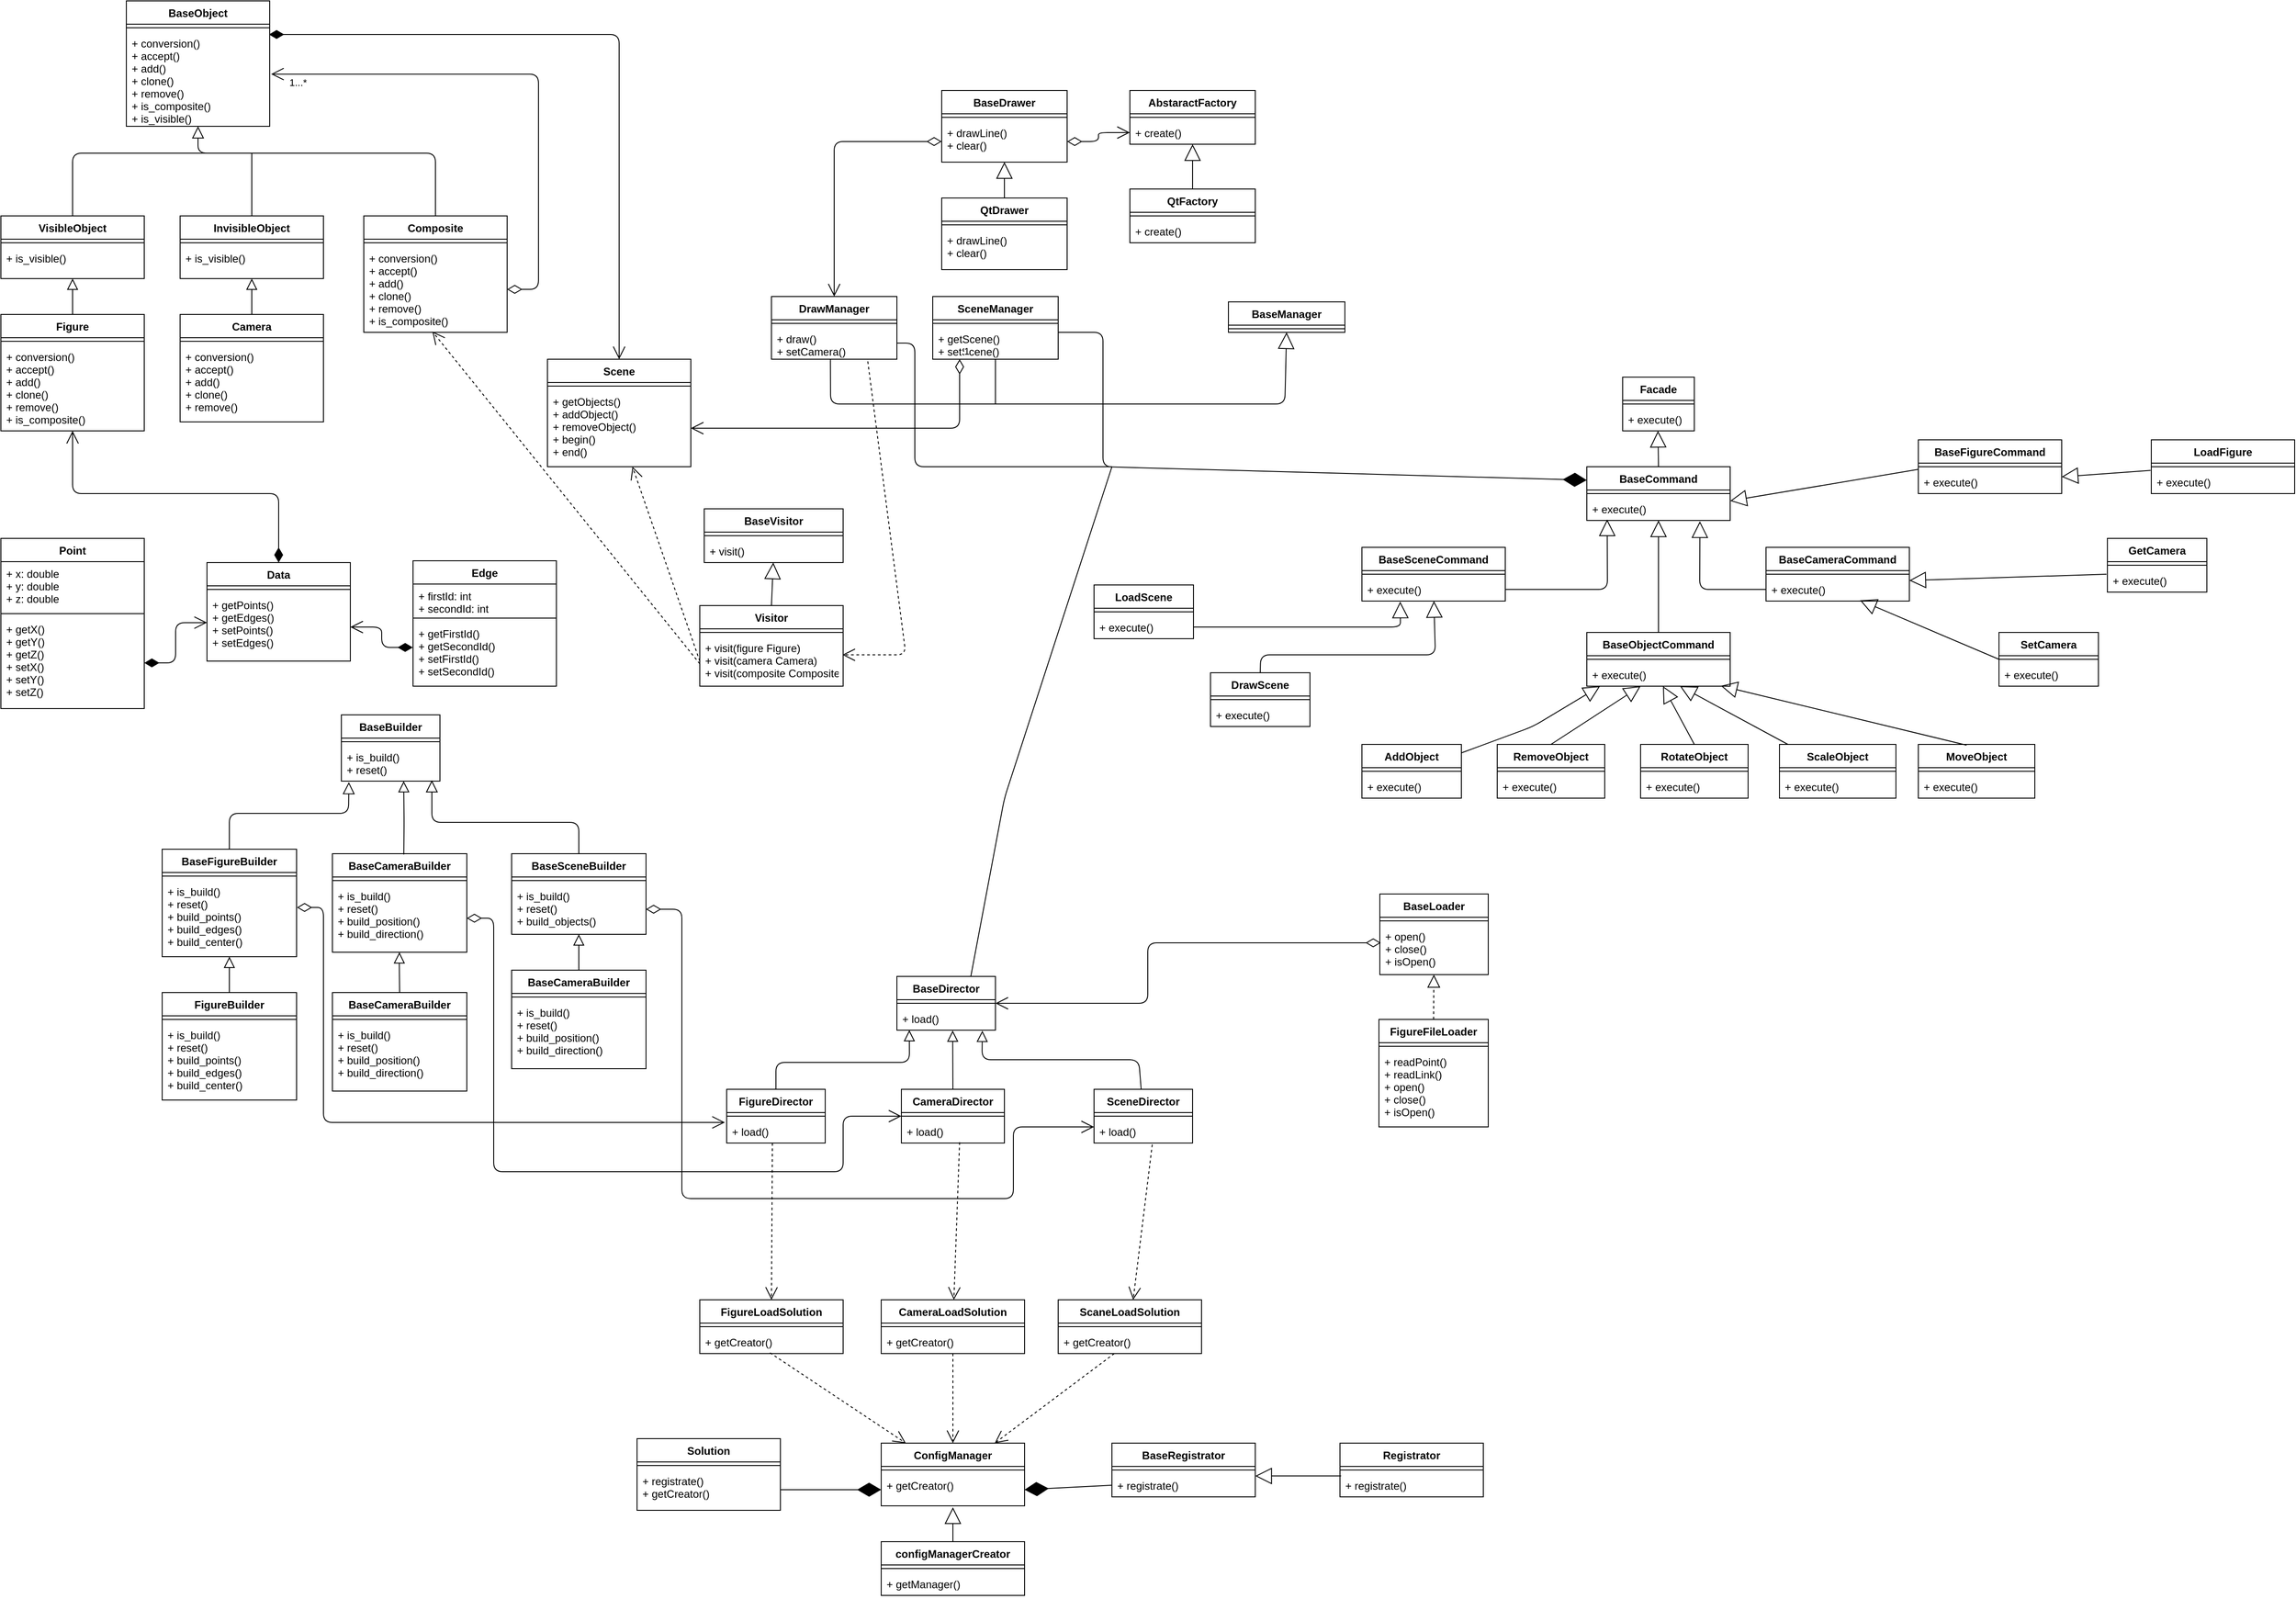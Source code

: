 <mxfile version="13.9.9" type="device"><diagram id="iCsF3zvDXGZwwIRkUBMl" name="Страница 1"><mxGraphModel dx="2844" dy="1644" grid="1" gridSize="10" guides="1" tooltips="1" connect="1" arrows="1" fold="1" page="1" pageScale="1" pageWidth="1169" pageHeight="827" math="0" shadow="0"><root><mxCell id="0"/><mxCell id="1" parent="0"/><mxCell id="YvYd5aY6UWbIAvhugofM-1" value="Facade" style="swimlane;fontStyle=1;align=center;verticalAlign=top;childLayout=stackLayout;horizontal=1;startSize=26;horizontalStack=0;resizeParent=1;resizeParentMax=0;resizeLast=0;collapsible=1;marginBottom=0;" vertex="1" parent="1"><mxGeometry x="1830" y="450" width="80" height="60" as="geometry"/></mxCell><mxCell id="YvYd5aY6UWbIAvhugofM-3" value="" style="line;strokeWidth=1;fillColor=none;align=left;verticalAlign=middle;spacingTop=-1;spacingLeft=3;spacingRight=3;rotatable=0;labelPosition=right;points=[];portConstraint=eastwest;" vertex="1" parent="YvYd5aY6UWbIAvhugofM-1"><mxGeometry y="26" width="80" height="8" as="geometry"/></mxCell><mxCell id="YvYd5aY6UWbIAvhugofM-4" value="+ execute()" style="text;strokeColor=none;fillColor=none;align=left;verticalAlign=top;spacingLeft=4;spacingRight=4;overflow=hidden;rotatable=0;points=[[0,0.5],[1,0.5]];portConstraint=eastwest;" vertex="1" parent="YvYd5aY6UWbIAvhugofM-1"><mxGeometry y="34" width="80" height="26" as="geometry"/></mxCell><mxCell id="YvYd5aY6UWbIAvhugofM-9" value="BaseDirector" style="swimlane;fontStyle=1;align=center;verticalAlign=top;childLayout=stackLayout;horizontal=1;startSize=26;horizontalStack=0;resizeParent=1;resizeParentMax=0;resizeLast=0;collapsible=1;marginBottom=0;" vertex="1" parent="1"><mxGeometry x="1020" y="1119" width="110" height="60" as="geometry"/></mxCell><mxCell id="YvYd5aY6UWbIAvhugofM-11" value="" style="line;strokeWidth=1;fillColor=none;align=left;verticalAlign=middle;spacingTop=-1;spacingLeft=3;spacingRight=3;rotatable=0;labelPosition=right;points=[];portConstraint=eastwest;" vertex="1" parent="YvYd5aY6UWbIAvhugofM-9"><mxGeometry y="26" width="110" height="8" as="geometry"/></mxCell><mxCell id="YvYd5aY6UWbIAvhugofM-12" value="+ load()" style="text;strokeColor=none;fillColor=none;align=left;verticalAlign=top;spacingLeft=4;spacingRight=4;overflow=hidden;rotatable=0;points=[[0,0.5],[1,0.5]];portConstraint=eastwest;" vertex="1" parent="YvYd5aY6UWbIAvhugofM-9"><mxGeometry y="34" width="110" height="26" as="geometry"/></mxCell><mxCell id="YvYd5aY6UWbIAvhugofM-13" value="FigureDirector" style="swimlane;fontStyle=1;align=center;verticalAlign=top;childLayout=stackLayout;horizontal=1;startSize=26;horizontalStack=0;resizeParent=1;resizeParentMax=0;resizeLast=0;collapsible=1;marginBottom=0;" vertex="1" parent="1"><mxGeometry x="830" y="1245" width="110" height="60" as="geometry"/></mxCell><mxCell id="YvYd5aY6UWbIAvhugofM-14" value="" style="line;strokeWidth=1;fillColor=none;align=left;verticalAlign=middle;spacingTop=-1;spacingLeft=3;spacingRight=3;rotatable=0;labelPosition=right;points=[];portConstraint=eastwest;" vertex="1" parent="YvYd5aY6UWbIAvhugofM-13"><mxGeometry y="26" width="110" height="8" as="geometry"/></mxCell><mxCell id="YvYd5aY6UWbIAvhugofM-15" value="+ load()" style="text;strokeColor=none;fillColor=none;align=left;verticalAlign=top;spacingLeft=4;spacingRight=4;overflow=hidden;rotatable=0;points=[[0,0.5],[1,0.5]];portConstraint=eastwest;" vertex="1" parent="YvYd5aY6UWbIAvhugofM-13"><mxGeometry y="34" width="110" height="26" as="geometry"/></mxCell><mxCell id="YvYd5aY6UWbIAvhugofM-16" value="CameraDirector" style="swimlane;fontStyle=1;align=center;verticalAlign=top;childLayout=stackLayout;horizontal=1;startSize=26;horizontalStack=0;resizeParent=1;resizeParentMax=0;resizeLast=0;collapsible=1;marginBottom=0;" vertex="1" parent="1"><mxGeometry x="1025" y="1245" width="115" height="60" as="geometry"/></mxCell><mxCell id="YvYd5aY6UWbIAvhugofM-17" value="" style="line;strokeWidth=1;fillColor=none;align=left;verticalAlign=middle;spacingTop=-1;spacingLeft=3;spacingRight=3;rotatable=0;labelPosition=right;points=[];portConstraint=eastwest;" vertex="1" parent="YvYd5aY6UWbIAvhugofM-16"><mxGeometry y="26" width="115" height="8" as="geometry"/></mxCell><mxCell id="YvYd5aY6UWbIAvhugofM-18" value="+ load()" style="text;strokeColor=none;fillColor=none;align=left;verticalAlign=top;spacingLeft=4;spacingRight=4;overflow=hidden;rotatable=0;points=[[0,0.5],[1,0.5]];portConstraint=eastwest;" vertex="1" parent="YvYd5aY6UWbIAvhugofM-16"><mxGeometry y="34" width="115" height="26" as="geometry"/></mxCell><mxCell id="YvYd5aY6UWbIAvhugofM-19" value="SceneDirector" style="swimlane;fontStyle=1;align=center;verticalAlign=top;childLayout=stackLayout;horizontal=1;startSize=26;horizontalStack=0;resizeParent=1;resizeParentMax=0;resizeLast=0;collapsible=1;marginBottom=0;" vertex="1" parent="1"><mxGeometry x="1240" y="1245" width="110" height="60" as="geometry"/></mxCell><mxCell id="YvYd5aY6UWbIAvhugofM-20" value="" style="line;strokeWidth=1;fillColor=none;align=left;verticalAlign=middle;spacingTop=-1;spacingLeft=3;spacingRight=3;rotatable=0;labelPosition=right;points=[];portConstraint=eastwest;" vertex="1" parent="YvYd5aY6UWbIAvhugofM-19"><mxGeometry y="26" width="110" height="8" as="geometry"/></mxCell><mxCell id="YvYd5aY6UWbIAvhugofM-21" value="+ load()" style="text;strokeColor=none;fillColor=none;align=left;verticalAlign=top;spacingLeft=4;spacingRight=4;overflow=hidden;rotatable=0;points=[[0,0.5],[1,0.5]];portConstraint=eastwest;" vertex="1" parent="YvYd5aY6UWbIAvhugofM-19"><mxGeometry y="34" width="110" height="26" as="geometry"/></mxCell><mxCell id="YvYd5aY6UWbIAvhugofM-22" value="" style="endArrow=block;endSize=10;endFill=0;html=1;exitX=0.5;exitY=0;exitDx=0;exitDy=0;entryX=0.126;entryY=0.996;entryDx=0;entryDy=0;entryPerimeter=0;" edge="1" parent="1" source="YvYd5aY6UWbIAvhugofM-13" target="YvYd5aY6UWbIAvhugofM-12"><mxGeometry width="160" relative="1" as="geometry"><mxPoint x="980" y="1335" as="sourcePoint"/><mxPoint x="1034" y="1168" as="targetPoint"/><Array as="points"><mxPoint x="885" y="1215"/><mxPoint x="1034" y="1215"/></Array></mxGeometry></mxCell><mxCell id="YvYd5aY6UWbIAvhugofM-26" value="" style="endArrow=block;endSize=10;endFill=0;html=1;exitX=0.5;exitY=0;exitDx=0;exitDy=0;entryX=0.566;entryY=1.015;entryDx=0;entryDy=0;entryPerimeter=0;" edge="1" parent="1" source="YvYd5aY6UWbIAvhugofM-16" target="YvYd5aY6UWbIAvhugofM-12"><mxGeometry width="160" relative="1" as="geometry"><mxPoint x="1240" y="1165" as="sourcePoint"/><mxPoint x="1079" y="1166" as="targetPoint"/><Array as="points"/></mxGeometry></mxCell><mxCell id="YvYd5aY6UWbIAvhugofM-27" value="" style="endArrow=block;endSize=10;endFill=0;html=1;entryX=0.867;entryY=1.023;entryDx=0;entryDy=0;entryPerimeter=0;rounded=1;" edge="1" parent="1" source="YvYd5aY6UWbIAvhugofM-19" target="YvYd5aY6UWbIAvhugofM-12"><mxGeometry width="160" relative="1" as="geometry"><mxPoint x="1240" y="1242" as="sourcePoint"/><mxPoint x="1114.19" y="1164.998" as="targetPoint"/><Array as="points"><mxPoint x="1290" y="1212"/><mxPoint x="1115" y="1212"/></Array></mxGeometry></mxCell><mxCell id="YvYd5aY6UWbIAvhugofM-28" value="BaseBuilder" style="swimlane;fontStyle=1;align=center;verticalAlign=top;childLayout=stackLayout;horizontal=1;startSize=26;horizontalStack=0;resizeParent=1;resizeParentMax=0;resizeLast=0;collapsible=1;marginBottom=0;" vertex="1" parent="1"><mxGeometry x="400" y="827" width="110" height="74" as="geometry"/></mxCell><mxCell id="YvYd5aY6UWbIAvhugofM-30" value="" style="line;strokeWidth=1;fillColor=none;align=left;verticalAlign=middle;spacingTop=-1;spacingLeft=3;spacingRight=3;rotatable=0;labelPosition=right;points=[];portConstraint=eastwest;" vertex="1" parent="YvYd5aY6UWbIAvhugofM-28"><mxGeometry y="26" width="110" height="8" as="geometry"/></mxCell><mxCell id="YvYd5aY6UWbIAvhugofM-31" value="+ is_build()&#10;+ reset()" style="text;strokeColor=none;fillColor=none;align=left;verticalAlign=top;spacingLeft=4;spacingRight=4;overflow=hidden;rotatable=0;points=[[0,0.5],[1,0.5]];portConstraint=eastwest;" vertex="1" parent="YvYd5aY6UWbIAvhugofM-28"><mxGeometry y="34" width="110" height="40" as="geometry"/></mxCell><mxCell id="YvYd5aY6UWbIAvhugofM-32" value="BaseFigureBuilder" style="swimlane;fontStyle=1;align=center;verticalAlign=top;childLayout=stackLayout;horizontal=1;startSize=26;horizontalStack=0;resizeParent=1;resizeParentMax=0;resizeLast=0;collapsible=1;marginBottom=0;" vertex="1" parent="1"><mxGeometry x="200" y="977" width="150" height="120" as="geometry"/></mxCell><mxCell id="YvYd5aY6UWbIAvhugofM-33" value="" style="line;strokeWidth=1;fillColor=none;align=left;verticalAlign=middle;spacingTop=-1;spacingLeft=3;spacingRight=3;rotatable=0;labelPosition=right;points=[];portConstraint=eastwest;" vertex="1" parent="YvYd5aY6UWbIAvhugofM-32"><mxGeometry y="26" width="150" height="8" as="geometry"/></mxCell><mxCell id="YvYd5aY6UWbIAvhugofM-34" value="+ is_build()&#10;+ reset()&#10;+ build_points()&#10;+ build_edges()&#10;+ build_center()" style="text;strokeColor=none;fillColor=none;align=left;verticalAlign=top;spacingLeft=4;spacingRight=4;overflow=hidden;rotatable=0;points=[[0,0.5],[1,0.5]];portConstraint=eastwest;" vertex="1" parent="YvYd5aY6UWbIAvhugofM-32"><mxGeometry y="34" width="150" height="86" as="geometry"/></mxCell><mxCell id="YvYd5aY6UWbIAvhugofM-35" value="" style="endArrow=block;endSize=11;endFill=0;html=1;exitX=0.5;exitY=0;exitDx=0;exitDy=0;entryX=0.076;entryY=1.027;entryDx=0;entryDy=0;entryPerimeter=0;" edge="1" parent="1" source="YvYd5aY6UWbIAvhugofM-32" target="YvYd5aY6UWbIAvhugofM-31"><mxGeometry width="160" relative="1" as="geometry"><mxPoint x="520" y="1025.15" as="sourcePoint"/><mxPoint x="607.98" y="946.996" as="targetPoint"/><Array as="points"><mxPoint x="275" y="937"/><mxPoint x="340" y="937"/><mxPoint x="408" y="937"/></Array></mxGeometry></mxCell><mxCell id="YvYd5aY6UWbIAvhugofM-36" value="FigureBuilder" style="swimlane;fontStyle=1;align=center;verticalAlign=top;childLayout=stackLayout;horizontal=1;startSize=26;horizontalStack=0;resizeParent=1;resizeParentMax=0;resizeLast=0;collapsible=1;marginBottom=0;" vertex="1" parent="1"><mxGeometry x="200" y="1137" width="150" height="120" as="geometry"/></mxCell><mxCell id="YvYd5aY6UWbIAvhugofM-37" value="" style="line;strokeWidth=1;fillColor=none;align=left;verticalAlign=middle;spacingTop=-1;spacingLeft=3;spacingRight=3;rotatable=0;labelPosition=right;points=[];portConstraint=eastwest;" vertex="1" parent="YvYd5aY6UWbIAvhugofM-36"><mxGeometry y="26" width="150" height="8" as="geometry"/></mxCell><mxCell id="YvYd5aY6UWbIAvhugofM-38" value="+ is_build()&#10;+ reset()&#10;+ build_points()&#10;+ build_edges()&#10;+ build_center()" style="text;strokeColor=none;fillColor=none;align=left;verticalAlign=top;spacingLeft=4;spacingRight=4;overflow=hidden;rotatable=0;points=[[0,0.5],[1,0.5]];portConstraint=eastwest;" vertex="1" parent="YvYd5aY6UWbIAvhugofM-36"><mxGeometry y="34" width="150" height="86" as="geometry"/></mxCell><mxCell id="YvYd5aY6UWbIAvhugofM-39" value="" style="endArrow=block;endSize=10;endFill=0;html=1;exitX=0.5;exitY=0;exitDx=0;exitDy=0;" edge="1" parent="1" source="YvYd5aY6UWbIAvhugofM-36" target="YvYd5aY6UWbIAvhugofM-34"><mxGeometry width="160" relative="1" as="geometry"><mxPoint x="870" y="1167" as="sourcePoint"/><mxPoint x="272" y="1099" as="targetPoint"/><Array as="points"/></mxGeometry></mxCell><mxCell id="YvYd5aY6UWbIAvhugofM-41" value="" style="endArrow=open;html=1;endSize=12;startArrow=diamondThin;startSize=14;startFill=0;edgeStyle=orthogonalEdgeStyle;align=left;verticalAlign=bottom;exitX=1.003;exitY=0.361;exitDx=0;exitDy=0;exitPerimeter=0;entryX=-0.018;entryY=0.115;entryDx=0;entryDy=0;entryPerimeter=0;" edge="1" parent="1" source="YvYd5aY6UWbIAvhugofM-34" target="YvYd5aY6UWbIAvhugofM-15"><mxGeometry x="-1" y="3" relative="1" as="geometry"><mxPoint x="360" y="1007" as="sourcePoint"/><mxPoint x="570" y="1077" as="targetPoint"/><Array as="points"><mxPoint x="380" y="1042"/><mxPoint x="380" y="1282"/></Array></mxGeometry></mxCell><mxCell id="YvYd5aY6UWbIAvhugofM-42" value="BaseCameraBuilder" style="swimlane;fontStyle=1;align=center;verticalAlign=top;childLayout=stackLayout;horizontal=1;startSize=26;horizontalStack=0;resizeParent=1;resizeParentMax=0;resizeLast=0;collapsible=1;marginBottom=0;" vertex="1" parent="1"><mxGeometry x="390" y="982" width="150" height="110" as="geometry"/></mxCell><mxCell id="YvYd5aY6UWbIAvhugofM-43" value="" style="line;strokeWidth=1;fillColor=none;align=left;verticalAlign=middle;spacingTop=-1;spacingLeft=3;spacingRight=3;rotatable=0;labelPosition=right;points=[];portConstraint=eastwest;" vertex="1" parent="YvYd5aY6UWbIAvhugofM-42"><mxGeometry y="26" width="150" height="8" as="geometry"/></mxCell><mxCell id="YvYd5aY6UWbIAvhugofM-44" value="+ is_build()&#10;+ reset()&#10;+ build_position()&#10;+ build_direction()" style="text;strokeColor=none;fillColor=none;align=left;verticalAlign=top;spacingLeft=4;spacingRight=4;overflow=hidden;rotatable=0;points=[[0,0.5],[1,0.5]];portConstraint=eastwest;" vertex="1" parent="YvYd5aY6UWbIAvhugofM-42"><mxGeometry y="34" width="150" height="76" as="geometry"/></mxCell><mxCell id="YvYd5aY6UWbIAvhugofM-45" value="BaseCameraBuilder" style="swimlane;fontStyle=1;align=center;verticalAlign=top;childLayout=stackLayout;horizontal=1;startSize=26;horizontalStack=0;resizeParent=1;resizeParentMax=0;resizeLast=0;collapsible=1;marginBottom=0;" vertex="1" parent="1"><mxGeometry x="390" y="1137" width="150" height="110" as="geometry"/></mxCell><mxCell id="YvYd5aY6UWbIAvhugofM-46" value="" style="line;strokeWidth=1;fillColor=none;align=left;verticalAlign=middle;spacingTop=-1;spacingLeft=3;spacingRight=3;rotatable=0;labelPosition=right;points=[];portConstraint=eastwest;" vertex="1" parent="YvYd5aY6UWbIAvhugofM-45"><mxGeometry y="26" width="150" height="8" as="geometry"/></mxCell><mxCell id="YvYd5aY6UWbIAvhugofM-47" value="+ is_build()&#10;+ reset()&#10;+ build_position()&#10;+ build_direction()" style="text;strokeColor=none;fillColor=none;align=left;verticalAlign=top;spacingLeft=4;spacingRight=4;overflow=hidden;rotatable=0;points=[[0,0.5],[1,0.5]];portConstraint=eastwest;" vertex="1" parent="YvYd5aY6UWbIAvhugofM-45"><mxGeometry y="34" width="150" height="76" as="geometry"/></mxCell><mxCell id="YvYd5aY6UWbIAvhugofM-48" value="" style="endArrow=block;endSize=10;endFill=0;html=1;exitX=0.5;exitY=0;exitDx=0;exitDy=0;" edge="1" parent="1" source="YvYd5aY6UWbIAvhugofM-45" target="YvYd5aY6UWbIAvhugofM-44"><mxGeometry width="160" relative="1" as="geometry"><mxPoint x="464.66" y="1127" as="sourcePoint"/><mxPoint x="465" y="1097" as="targetPoint"/><Array as="points"><mxPoint x="464.66" y="1107"/></Array></mxGeometry></mxCell><mxCell id="YvYd5aY6UWbIAvhugofM-49" value="" style="endArrow=open;html=1;endSize=12;startArrow=diamondThin;startSize=14;startFill=0;edgeStyle=orthogonalEdgeStyle;align=left;verticalAlign=bottom;exitX=1;exitY=0.5;exitDx=0;exitDy=0;entryX=0;entryY=0.5;entryDx=0;entryDy=0;" edge="1" parent="1" source="YvYd5aY6UWbIAvhugofM-44" target="YvYd5aY6UWbIAvhugofM-16"><mxGeometry x="-1" y="3" relative="1" as="geometry"><mxPoint x="360.45" y="1052.046" as="sourcePoint"/><mxPoint x="628.02" y="1294.96" as="targetPoint"/><Array as="points"><mxPoint x="570" y="1054"/><mxPoint x="570" y="1337"/><mxPoint x="960" y="1337"/><mxPoint x="960" y="1275"/></Array></mxGeometry></mxCell><mxCell id="YvYd5aY6UWbIAvhugofM-50" value="" style="endArrow=block;endSize=10;endFill=0;html=1;entryX=0.632;entryY=1;entryDx=0;entryDy=0;entryPerimeter=0;exitX=0.531;exitY=0.008;exitDx=0;exitDy=0;exitPerimeter=0;" edge="1" parent="1" source="YvYd5aY6UWbIAvhugofM-42" target="YvYd5aY6UWbIAvhugofM-31"><mxGeometry width="160" relative="1" as="geometry"><mxPoint x="470.34" y="977" as="sourcePoint"/><mxPoint x="470.117" y="927" as="targetPoint"/><Array as="points"><mxPoint x="470.0" y="947"/></Array></mxGeometry></mxCell><mxCell id="YvYd5aY6UWbIAvhugofM-51" value="BaseSceneBuilder" style="swimlane;fontStyle=1;align=center;verticalAlign=top;childLayout=stackLayout;horizontal=1;startSize=26;horizontalStack=0;resizeParent=1;resizeParentMax=0;resizeLast=0;collapsible=1;marginBottom=0;" vertex="1" parent="1"><mxGeometry x="590" y="982" width="150" height="90" as="geometry"/></mxCell><mxCell id="YvYd5aY6UWbIAvhugofM-52" value="" style="line;strokeWidth=1;fillColor=none;align=left;verticalAlign=middle;spacingTop=-1;spacingLeft=3;spacingRight=3;rotatable=0;labelPosition=right;points=[];portConstraint=eastwest;" vertex="1" parent="YvYd5aY6UWbIAvhugofM-51"><mxGeometry y="26" width="150" height="8" as="geometry"/></mxCell><mxCell id="YvYd5aY6UWbIAvhugofM-53" value="+ is_build()&#10;+ reset()&#10;+ build_objects()" style="text;strokeColor=none;fillColor=none;align=left;verticalAlign=top;spacingLeft=4;spacingRight=4;overflow=hidden;rotatable=0;points=[[0,0.5],[1,0.5]];portConstraint=eastwest;" vertex="1" parent="YvYd5aY6UWbIAvhugofM-51"><mxGeometry y="34" width="150" height="56" as="geometry"/></mxCell><mxCell id="YvYd5aY6UWbIAvhugofM-54" value="BaseLoader" style="swimlane;fontStyle=1;align=center;verticalAlign=top;childLayout=stackLayout;horizontal=1;startSize=26;horizontalStack=0;resizeParent=1;resizeParentMax=0;resizeLast=0;collapsible=1;marginBottom=0;" vertex="1" parent="1"><mxGeometry x="1559" y="1027" width="121" height="90" as="geometry"/></mxCell><mxCell id="YvYd5aY6UWbIAvhugofM-55" value="" style="line;strokeWidth=1;fillColor=none;align=left;verticalAlign=middle;spacingTop=-1;spacingLeft=3;spacingRight=3;rotatable=0;labelPosition=right;points=[];portConstraint=eastwest;" vertex="1" parent="YvYd5aY6UWbIAvhugofM-54"><mxGeometry y="26" width="121" height="8" as="geometry"/></mxCell><mxCell id="YvYd5aY6UWbIAvhugofM-56" value="+ open()&#10;+ close()&#10;+ isOpen()&#10;" style="text;strokeColor=none;fillColor=none;align=left;verticalAlign=top;spacingLeft=4;spacingRight=4;overflow=hidden;rotatable=0;points=[[0,0.5],[1,0.5]];portConstraint=eastwest;" vertex="1" parent="YvYd5aY6UWbIAvhugofM-54"><mxGeometry y="34" width="121" height="56" as="geometry"/></mxCell><mxCell id="YvYd5aY6UWbIAvhugofM-57" value="FigureFileLoader" style="swimlane;fontStyle=1;align=center;verticalAlign=top;childLayout=stackLayout;horizontal=1;startSize=26;horizontalStack=0;resizeParent=1;resizeParentMax=0;resizeLast=0;collapsible=1;marginBottom=0;" vertex="1" parent="1"><mxGeometry x="1558" y="1167" width="122" height="120" as="geometry"/></mxCell><mxCell id="YvYd5aY6UWbIAvhugofM-58" value="" style="line;strokeWidth=1;fillColor=none;align=left;verticalAlign=middle;spacingTop=-1;spacingLeft=3;spacingRight=3;rotatable=0;labelPosition=right;points=[];portConstraint=eastwest;" vertex="1" parent="YvYd5aY6UWbIAvhugofM-57"><mxGeometry y="26" width="122" height="8" as="geometry"/></mxCell><mxCell id="YvYd5aY6UWbIAvhugofM-59" value="+ readPoint()&#10;+ readLink()&#10;+ open()&#10;+ close()&#10;+ isOpen()&#10;" style="text;strokeColor=none;fillColor=none;align=left;verticalAlign=top;spacingLeft=4;spacingRight=4;overflow=hidden;rotatable=0;points=[[0,0.5],[1,0.5]];portConstraint=eastwest;" vertex="1" parent="YvYd5aY6UWbIAvhugofM-57"><mxGeometry y="34" width="122" height="86" as="geometry"/></mxCell><mxCell id="YvYd5aY6UWbIAvhugofM-60" value="" style="endArrow=open;html=1;endSize=12;startArrow=diamondThin;startSize=14;startFill=0;edgeStyle=orthogonalEdgeStyle;align=left;verticalAlign=bottom;exitX=0.009;exitY=0.366;exitDx=0;exitDy=0;exitPerimeter=0;entryX=1;entryY=0.5;entryDx=0;entryDy=0;" edge="1" parent="1" source="YvYd5aY6UWbIAvhugofM-56" target="YvYd5aY6UWbIAvhugofM-9"><mxGeometry x="-1" y="3" relative="1" as="geometry"><mxPoint x="1470" y="1083.546" as="sourcePoint"/><mxPoint x="1737.57" y="1326.46" as="targetPoint"/><Array as="points"><mxPoint x="1300" y="1082"/><mxPoint x="1300" y="1149"/></Array></mxGeometry></mxCell><mxCell id="YvYd5aY6UWbIAvhugofM-61" value="BaseCameraBuilder" style="swimlane;fontStyle=1;align=center;verticalAlign=top;childLayout=stackLayout;horizontal=1;startSize=26;horizontalStack=0;resizeParent=1;resizeParentMax=0;resizeLast=0;collapsible=1;marginBottom=0;" vertex="1" parent="1"><mxGeometry x="590" y="1112" width="150" height="110" as="geometry"/></mxCell><mxCell id="YvYd5aY6UWbIAvhugofM-62" value="" style="line;strokeWidth=1;fillColor=none;align=left;verticalAlign=middle;spacingTop=-1;spacingLeft=3;spacingRight=3;rotatable=0;labelPosition=right;points=[];portConstraint=eastwest;" vertex="1" parent="YvYd5aY6UWbIAvhugofM-61"><mxGeometry y="26" width="150" height="8" as="geometry"/></mxCell><mxCell id="YvYd5aY6UWbIAvhugofM-63" value="+ is_build()&#10;+ reset()&#10;+ build_position()&#10;+ build_direction()" style="text;strokeColor=none;fillColor=none;align=left;verticalAlign=top;spacingLeft=4;spacingRight=4;overflow=hidden;rotatable=0;points=[[0,0.5],[1,0.5]];portConstraint=eastwest;" vertex="1" parent="YvYd5aY6UWbIAvhugofM-61"><mxGeometry y="34" width="150" height="76" as="geometry"/></mxCell><mxCell id="YvYd5aY6UWbIAvhugofM-65" value="" style="endArrow=block;endSize=11;endFill=0;html=1;exitX=0.5;exitY=0;exitDx=0;exitDy=0;entryX=0.918;entryY=0.975;entryDx=0;entryDy=0;entryPerimeter=0;" edge="1" parent="1" source="YvYd5aY6UWbIAvhugofM-51" target="YvYd5aY6UWbIAvhugofM-31"><mxGeometry width="160" relative="1" as="geometry"><mxPoint x="285" y="987" as="sourcePoint"/><mxPoint x="418.36" y="912.08" as="targetPoint"/><Array as="points"><mxPoint x="665" y="947"/><mxPoint x="501" y="947"/></Array></mxGeometry></mxCell><mxCell id="YvYd5aY6UWbIAvhugofM-66" value="" style="endArrow=block;endSize=10;endFill=0;html=1;" edge="1" parent="1" source="YvYd5aY6UWbIAvhugofM-61" target="YvYd5aY6UWbIAvhugofM-53"><mxGeometry width="160" relative="1" as="geometry"><mxPoint x="475" y="1147" as="sourcePoint"/><mxPoint x="474.756" y="1102" as="targetPoint"/><Array as="points"/></mxGeometry></mxCell><mxCell id="YvYd5aY6UWbIAvhugofM-67" value="" style="endArrow=open;html=1;endSize=12;startArrow=diamondThin;startSize=14;startFill=0;edgeStyle=orthogonalEdgeStyle;align=left;verticalAlign=bottom;" edge="1" parent="1" source="YvYd5aY6UWbIAvhugofM-53" target="YvYd5aY6UWbIAvhugofM-21"><mxGeometry x="-1" y="3" relative="1" as="geometry"><mxPoint x="790" y="1037" as="sourcePoint"/><mxPoint x="1035" y="1285" as="targetPoint"/><Array as="points"><mxPoint x="780" y="1044"/><mxPoint x="780" y="1367"/><mxPoint x="1150" y="1367"/><mxPoint x="1150" y="1287"/></Array></mxGeometry></mxCell><mxCell id="YvYd5aY6UWbIAvhugofM-71" value="" style="endArrow=block;dashed=1;endFill=0;endSize=12;html=1;exitX=0.5;exitY=0;exitDx=0;exitDy=0;" edge="1" parent="1" source="YvYd5aY6UWbIAvhugofM-57" target="YvYd5aY6UWbIAvhugofM-56"><mxGeometry width="160" relative="1" as="geometry"><mxPoint x="1210" y="1067" as="sourcePoint"/><mxPoint x="1370" y="1067" as="targetPoint"/></mxGeometry></mxCell><mxCell id="YvYd5aY6UWbIAvhugofM-73" value="BaseObject" style="swimlane;fontStyle=1;align=center;verticalAlign=top;childLayout=stackLayout;horizontal=1;startSize=26;horizontalStack=0;resizeParent=1;resizeParentMax=0;resizeLast=0;collapsible=1;marginBottom=0;" vertex="1" parent="1"><mxGeometry x="160" y="30" width="160" height="140" as="geometry"/></mxCell><mxCell id="YvYd5aY6UWbIAvhugofM-75" value="" style="line;strokeWidth=1;fillColor=none;align=left;verticalAlign=middle;spacingTop=-1;spacingLeft=3;spacingRight=3;rotatable=0;labelPosition=right;points=[];portConstraint=eastwest;" vertex="1" parent="YvYd5aY6UWbIAvhugofM-73"><mxGeometry y="26" width="160" height="8" as="geometry"/></mxCell><mxCell id="YvYd5aY6UWbIAvhugofM-76" value="+ conversion()&#10;+ accept()&#10;+ add()&#10;+ clone()&#10;+ remove()&#10;+ is_composite()&#10;+ is_visible()" style="text;strokeColor=none;fillColor=none;align=left;verticalAlign=top;spacingLeft=4;spacingRight=4;overflow=hidden;rotatable=0;points=[[0,0.5],[1,0.5]];portConstraint=eastwest;" vertex="1" parent="YvYd5aY6UWbIAvhugofM-73"><mxGeometry y="34" width="160" height="106" as="geometry"/></mxCell><mxCell id="YvYd5aY6UWbIAvhugofM-79" value="Figure&#10;" style="swimlane;fontStyle=1;align=center;verticalAlign=top;childLayout=stackLayout;horizontal=1;startSize=26;horizontalStack=0;resizeParent=1;resizeParentMax=0;resizeLast=0;collapsible=1;marginBottom=0;" vertex="1" parent="1"><mxGeometry x="20" y="380" width="160" height="130" as="geometry"/></mxCell><mxCell id="YvYd5aY6UWbIAvhugofM-80" value="" style="line;strokeWidth=1;fillColor=none;align=left;verticalAlign=middle;spacingTop=-1;spacingLeft=3;spacingRight=3;rotatable=0;labelPosition=right;points=[];portConstraint=eastwest;" vertex="1" parent="YvYd5aY6UWbIAvhugofM-79"><mxGeometry y="26" width="160" height="8" as="geometry"/></mxCell><mxCell id="YvYd5aY6UWbIAvhugofM-81" value="+ conversion()&#10;+ accept()&#10;+ add()&#10;+ clone()&#10;+ remove()&#10;+ is_composite()" style="text;strokeColor=none;fillColor=none;align=left;verticalAlign=top;spacingLeft=4;spacingRight=4;overflow=hidden;rotatable=0;points=[[0,0.5],[1,0.5]];portConstraint=eastwest;" vertex="1" parent="YvYd5aY6UWbIAvhugofM-79"><mxGeometry y="34" width="160" height="96" as="geometry"/></mxCell><mxCell id="YvYd5aY6UWbIAvhugofM-82" value="VisibleObject" style="swimlane;fontStyle=1;align=center;verticalAlign=top;childLayout=stackLayout;horizontal=1;startSize=26;horizontalStack=0;resizeParent=1;resizeParentMax=0;resizeLast=0;collapsible=1;marginBottom=0;" vertex="1" parent="1"><mxGeometry x="20" y="270" width="160" height="70" as="geometry"/></mxCell><mxCell id="YvYd5aY6UWbIAvhugofM-83" value="" style="line;strokeWidth=1;fillColor=none;align=left;verticalAlign=middle;spacingTop=-1;spacingLeft=3;spacingRight=3;rotatable=0;labelPosition=right;points=[];portConstraint=eastwest;" vertex="1" parent="YvYd5aY6UWbIAvhugofM-82"><mxGeometry y="26" width="160" height="8" as="geometry"/></mxCell><mxCell id="YvYd5aY6UWbIAvhugofM-84" value="+ is_visible()" style="text;strokeColor=none;fillColor=none;align=left;verticalAlign=top;spacingLeft=4;spacingRight=4;overflow=hidden;rotatable=0;points=[[0,0.5],[1,0.5]];portConstraint=eastwest;" vertex="1" parent="YvYd5aY6UWbIAvhugofM-82"><mxGeometry y="34" width="160" height="36" as="geometry"/></mxCell><mxCell id="YvYd5aY6UWbIAvhugofM-85" value="InvisibleObject" style="swimlane;fontStyle=1;align=center;verticalAlign=top;childLayout=stackLayout;horizontal=1;startSize=26;horizontalStack=0;resizeParent=1;resizeParentMax=0;resizeLast=0;collapsible=1;marginBottom=0;" vertex="1" parent="1"><mxGeometry x="220" y="270" width="160" height="70" as="geometry"/></mxCell><mxCell id="YvYd5aY6UWbIAvhugofM-86" value="" style="line;strokeWidth=1;fillColor=none;align=left;verticalAlign=middle;spacingTop=-1;spacingLeft=3;spacingRight=3;rotatable=0;labelPosition=right;points=[];portConstraint=eastwest;" vertex="1" parent="YvYd5aY6UWbIAvhugofM-85"><mxGeometry y="26" width="160" height="8" as="geometry"/></mxCell><mxCell id="YvYd5aY6UWbIAvhugofM-87" value="+ is_visible()" style="text;strokeColor=none;fillColor=none;align=left;verticalAlign=top;spacingLeft=4;spacingRight=4;overflow=hidden;rotatable=0;points=[[0,0.5],[1,0.5]];portConstraint=eastwest;" vertex="1" parent="YvYd5aY6UWbIAvhugofM-85"><mxGeometry y="34" width="160" height="36" as="geometry"/></mxCell><mxCell id="YvYd5aY6UWbIAvhugofM-88" value="Camera" style="swimlane;fontStyle=1;align=center;verticalAlign=top;childLayout=stackLayout;horizontal=1;startSize=26;horizontalStack=0;resizeParent=1;resizeParentMax=0;resizeLast=0;collapsible=1;marginBottom=0;" vertex="1" parent="1"><mxGeometry x="220" y="380" width="160" height="120" as="geometry"/></mxCell><mxCell id="YvYd5aY6UWbIAvhugofM-89" value="" style="line;strokeWidth=1;fillColor=none;align=left;verticalAlign=middle;spacingTop=-1;spacingLeft=3;spacingRight=3;rotatable=0;labelPosition=right;points=[];portConstraint=eastwest;" vertex="1" parent="YvYd5aY6UWbIAvhugofM-88"><mxGeometry y="26" width="160" height="8" as="geometry"/></mxCell><mxCell id="YvYd5aY6UWbIAvhugofM-90" value="+ conversion()&#10;+ accept()&#10;+ add()&#10;+ clone()&#10;+ remove()&#10;" style="text;strokeColor=none;fillColor=none;align=left;verticalAlign=top;spacingLeft=4;spacingRight=4;overflow=hidden;rotatable=0;points=[[0,0.5],[1,0.5]];portConstraint=eastwest;" vertex="1" parent="YvYd5aY6UWbIAvhugofM-88"><mxGeometry y="34" width="160" height="86" as="geometry"/></mxCell><mxCell id="YvYd5aY6UWbIAvhugofM-91" value="Composite" style="swimlane;fontStyle=1;align=center;verticalAlign=top;childLayout=stackLayout;horizontal=1;startSize=26;horizontalStack=0;resizeParent=1;resizeParentMax=0;resizeLast=0;collapsible=1;marginBottom=0;" vertex="1" parent="1"><mxGeometry x="425" y="270" width="160" height="130" as="geometry"/></mxCell><mxCell id="YvYd5aY6UWbIAvhugofM-92" value="" style="line;strokeWidth=1;fillColor=none;align=left;verticalAlign=middle;spacingTop=-1;spacingLeft=3;spacingRight=3;rotatable=0;labelPosition=right;points=[];portConstraint=eastwest;" vertex="1" parent="YvYd5aY6UWbIAvhugofM-91"><mxGeometry y="26" width="160" height="8" as="geometry"/></mxCell><mxCell id="YvYd5aY6UWbIAvhugofM-93" value="+ conversion()&#10;+ accept()&#10;+ add()&#10;+ clone()&#10;+ remove()&#10;+ is_composite()&#10;" style="text;strokeColor=none;fillColor=none;align=left;verticalAlign=top;spacingLeft=4;spacingRight=4;overflow=hidden;rotatable=0;points=[[0,0.5],[1,0.5]];portConstraint=eastwest;" vertex="1" parent="YvYd5aY6UWbIAvhugofM-91"><mxGeometry y="34" width="160" height="96" as="geometry"/></mxCell><mxCell id="YvYd5aY6UWbIAvhugofM-94" value="" style="endArrow=block;endSize=11;endFill=0;html=1;exitX=0.5;exitY=0;exitDx=0;exitDy=0;" edge="1" parent="1" source="YvYd5aY6UWbIAvhugofM-91" target="YvYd5aY6UWbIAvhugofM-76"><mxGeometry width="160" relative="1" as="geometry"><mxPoint x="514.02" y="210" as="sourcePoint"/><mxPoint x="350" y="128" as="targetPoint"/><Array as="points"><mxPoint x="505" y="200"/><mxPoint x="240" y="200"/></Array></mxGeometry></mxCell><mxCell id="YvYd5aY6UWbIAvhugofM-95" value="" style="endArrow=none;html=1;exitX=0.5;exitY=0;exitDx=0;exitDy=0;" edge="1" parent="1" source="YvYd5aY6UWbIAvhugofM-85"><mxGeometry width="50" height="50" relative="1" as="geometry"><mxPoint x="460" y="330" as="sourcePoint"/><mxPoint x="300" y="200" as="targetPoint"/></mxGeometry></mxCell><mxCell id="YvYd5aY6UWbIAvhugofM-96" value="" style="endArrow=none;html=1;exitX=0.5;exitY=0;exitDx=0;exitDy=0;" edge="1" parent="1" source="YvYd5aY6UWbIAvhugofM-82"><mxGeometry width="50" height="50" relative="1" as="geometry"><mxPoint x="310" y="280" as="sourcePoint"/><mxPoint x="260" y="200" as="targetPoint"/><Array as="points"><mxPoint x="100" y="200"/></Array></mxGeometry></mxCell><mxCell id="YvYd5aY6UWbIAvhugofM-97" value="1...*" style="endArrow=open;html=1;endSize=12;startArrow=diamondThin;startSize=14;startFill=0;edgeStyle=orthogonalEdgeStyle;align=left;verticalAlign=bottom;exitX=1;exitY=0.5;exitDx=0;exitDy=0;entryX=1.01;entryY=0.45;entryDx=0;entryDy=0;entryPerimeter=0;" edge="1" parent="1" source="YvYd5aY6UWbIAvhugofM-93" target="YvYd5aY6UWbIAvhugofM-76"><mxGeometry x="0.936" y="18" relative="1" as="geometry"><mxPoint x="400" y="220" as="sourcePoint"/><mxPoint x="560" y="220" as="targetPoint"/><Array as="points"><mxPoint x="620" y="352"/><mxPoint x="620" y="112"/></Array><mxPoint as="offset"/></mxGeometry></mxCell><mxCell id="YvYd5aY6UWbIAvhugofM-98" value="" style="endArrow=block;endSize=10;endFill=0;html=1;exitX=0.5;exitY=0;exitDx=0;exitDy=0;" edge="1" parent="1" source="YvYd5aY6UWbIAvhugofM-88" target="YvYd5aY6UWbIAvhugofM-87"><mxGeometry width="160" relative="1" as="geometry"><mxPoint x="439.65" y="735.88" as="sourcePoint"/><mxPoint x="439.52" y="654" as="targetPoint"/><Array as="points"><mxPoint x="300" y="360"/></Array></mxGeometry></mxCell><mxCell id="YvYd5aY6UWbIAvhugofM-99" value="" style="endArrow=block;endSize=10;endFill=0;html=1;" edge="1" parent="1" source="YvYd5aY6UWbIAvhugofM-79"><mxGeometry width="160" relative="1" as="geometry"><mxPoint x="310" y="390" as="sourcePoint"/><mxPoint x="100" y="340" as="targetPoint"/><Array as="points"/></mxGeometry></mxCell><mxCell id="YvYd5aY6UWbIAvhugofM-100" value="Edge" style="swimlane;fontStyle=1;align=center;verticalAlign=top;childLayout=stackLayout;horizontal=1;startSize=26;horizontalStack=0;resizeParent=1;resizeParentMax=0;resizeLast=0;collapsible=1;marginBottom=0;" vertex="1" parent="1"><mxGeometry x="480" y="655" width="160" height="140" as="geometry"/></mxCell><mxCell id="YvYd5aY6UWbIAvhugofM-101" value="+ firstId: int&#10;+ secondId: int" style="text;strokeColor=none;fillColor=none;align=left;verticalAlign=top;spacingLeft=4;spacingRight=4;overflow=hidden;rotatable=0;points=[[0,0.5],[1,0.5]];portConstraint=eastwest;" vertex="1" parent="YvYd5aY6UWbIAvhugofM-100"><mxGeometry y="26" width="160" height="34" as="geometry"/></mxCell><mxCell id="YvYd5aY6UWbIAvhugofM-102" value="" style="line;strokeWidth=1;fillColor=none;align=left;verticalAlign=middle;spacingTop=-1;spacingLeft=3;spacingRight=3;rotatable=0;labelPosition=right;points=[];portConstraint=eastwest;" vertex="1" parent="YvYd5aY6UWbIAvhugofM-100"><mxGeometry y="60" width="160" height="8" as="geometry"/></mxCell><mxCell id="YvYd5aY6UWbIAvhugofM-103" value="+ getFirstId()&#10;+ getSecondId()&#10;+ setFirstId()&#10;+ setSecondId()" style="text;strokeColor=none;fillColor=none;align=left;verticalAlign=top;spacingLeft=4;spacingRight=4;overflow=hidden;rotatable=0;points=[[0,0.5],[1,0.5]];portConstraint=eastwest;" vertex="1" parent="YvYd5aY6UWbIAvhugofM-100"><mxGeometry y="68" width="160" height="72" as="geometry"/></mxCell><mxCell id="YvYd5aY6UWbIAvhugofM-104" value="Point" style="swimlane;fontStyle=1;align=center;verticalAlign=top;childLayout=stackLayout;horizontal=1;startSize=26;horizontalStack=0;resizeParent=1;resizeParentMax=0;resizeLast=0;collapsible=1;marginBottom=0;" vertex="1" parent="1"><mxGeometry x="20" y="630" width="160" height="190" as="geometry"/></mxCell><mxCell id="YvYd5aY6UWbIAvhugofM-105" value="+ x: double&#10;+ y: double&#10;+ z: double" style="text;strokeColor=none;fillColor=none;align=left;verticalAlign=top;spacingLeft=4;spacingRight=4;overflow=hidden;rotatable=0;points=[[0,0.5],[1,0.5]];portConstraint=eastwest;" vertex="1" parent="YvYd5aY6UWbIAvhugofM-104"><mxGeometry y="26" width="160" height="54" as="geometry"/></mxCell><mxCell id="YvYd5aY6UWbIAvhugofM-106" value="" style="line;strokeWidth=1;fillColor=none;align=left;verticalAlign=middle;spacingTop=-1;spacingLeft=3;spacingRight=3;rotatable=0;labelPosition=right;points=[];portConstraint=eastwest;" vertex="1" parent="YvYd5aY6UWbIAvhugofM-104"><mxGeometry y="80" width="160" height="8" as="geometry"/></mxCell><mxCell id="YvYd5aY6UWbIAvhugofM-107" value="+ getX()&#10;+ getY()&#10;+ getZ()&#10;+ setX()&#10;+ setY()&#10;+ setZ()" style="text;strokeColor=none;fillColor=none;align=left;verticalAlign=top;spacingLeft=4;spacingRight=4;overflow=hidden;rotatable=0;points=[[0,0.5],[1,0.5]];portConstraint=eastwest;" vertex="1" parent="YvYd5aY6UWbIAvhugofM-104"><mxGeometry y="88" width="160" height="102" as="geometry"/></mxCell><mxCell id="YvYd5aY6UWbIAvhugofM-108" value="Data" style="swimlane;fontStyle=1;align=center;verticalAlign=top;childLayout=stackLayout;horizontal=1;startSize=26;horizontalStack=0;resizeParent=1;resizeParentMax=0;resizeLast=0;collapsible=1;marginBottom=0;" vertex="1" parent="1"><mxGeometry x="250" y="657" width="160" height="110" as="geometry"/></mxCell><mxCell id="YvYd5aY6UWbIAvhugofM-110" value="" style="line;strokeWidth=1;fillColor=none;align=left;verticalAlign=middle;spacingTop=-1;spacingLeft=3;spacingRight=3;rotatable=0;labelPosition=right;points=[];portConstraint=eastwest;" vertex="1" parent="YvYd5aY6UWbIAvhugofM-108"><mxGeometry y="26" width="160" height="8" as="geometry"/></mxCell><mxCell id="YvYd5aY6UWbIAvhugofM-111" value="+ getPoints()&#10;+ getEdges()&#10;+ setPoints()&#10;+ setEdges()" style="text;strokeColor=none;fillColor=none;align=left;verticalAlign=top;spacingLeft=4;spacingRight=4;overflow=hidden;rotatable=0;points=[[0,0.5],[1,0.5]];portConstraint=eastwest;" vertex="1" parent="YvYd5aY6UWbIAvhugofM-108"><mxGeometry y="34" width="160" height="76" as="geometry"/></mxCell><mxCell id="YvYd5aY6UWbIAvhugofM-112" value="" style="endArrow=open;html=1;endSize=12;startArrow=diamondThin;startSize=14;startFill=1;edgeStyle=orthogonalEdgeStyle;align=left;verticalAlign=bottom;entryX=0;entryY=0.435;entryDx=0;entryDy=0;entryPerimeter=0;" edge="1" parent="1" source="YvYd5aY6UWbIAvhugofM-107" target="YvYd5aY6UWbIAvhugofM-111"><mxGeometry x="-1" y="3" relative="1" as="geometry"><mxPoint x="150" y="650" as="sourcePoint"/><mxPoint x="310" y="650" as="targetPoint"/></mxGeometry></mxCell><mxCell id="YvYd5aY6UWbIAvhugofM-113" value="" style="endArrow=open;html=1;endSize=12;startArrow=diamondThin;startSize=14;startFill=1;edgeStyle=orthogonalEdgeStyle;align=left;verticalAlign=bottom;entryX=1;entryY=0.5;entryDx=0;entryDy=0;exitX=-0.002;exitY=0.4;exitDx=0;exitDy=0;exitPerimeter=0;" edge="1" parent="1" source="YvYd5aY6UWbIAvhugofM-103" target="YvYd5aY6UWbIAvhugofM-111"><mxGeometry x="-1" y="3" relative="1" as="geometry"><mxPoint x="190" y="779" as="sourcePoint"/><mxPoint x="260" y="734.06" as="targetPoint"/></mxGeometry></mxCell><mxCell id="YvYd5aY6UWbIAvhugofM-114" value="" style="endArrow=open;html=1;endSize=12;startArrow=diamondThin;startSize=14;startFill=1;edgeStyle=orthogonalEdgeStyle;align=left;verticalAlign=bottom;exitX=0.5;exitY=0;exitDx=0;exitDy=0;" edge="1" parent="1" source="YvYd5aY6UWbIAvhugofM-108" target="YvYd5aY6UWbIAvhugofM-81"><mxGeometry x="-1" y="3" relative="1" as="geometry"><mxPoint x="489.68" y="761.8" as="sourcePoint"/><mxPoint x="420" y="739" as="targetPoint"/><Array as="points"><mxPoint x="330" y="580"/><mxPoint x="100" y="580"/></Array></mxGeometry></mxCell><mxCell id="YvYd5aY6UWbIAvhugofM-116" value="AbstaractFactory" style="swimlane;fontStyle=1;align=center;verticalAlign=top;childLayout=stackLayout;horizontal=1;startSize=26;horizontalStack=0;resizeParent=1;resizeParentMax=0;resizeLast=0;collapsible=1;marginBottom=0;" vertex="1" parent="1"><mxGeometry x="1280" y="130" width="140" height="60" as="geometry"/></mxCell><mxCell id="YvYd5aY6UWbIAvhugofM-118" value="" style="line;strokeWidth=1;fillColor=none;align=left;verticalAlign=middle;spacingTop=-1;spacingLeft=3;spacingRight=3;rotatable=0;labelPosition=right;points=[];portConstraint=eastwest;" vertex="1" parent="YvYd5aY6UWbIAvhugofM-116"><mxGeometry y="26" width="140" height="8" as="geometry"/></mxCell><mxCell id="YvYd5aY6UWbIAvhugofM-119" value="+ create()" style="text;strokeColor=none;fillColor=none;align=left;verticalAlign=top;spacingLeft=4;spacingRight=4;overflow=hidden;rotatable=0;points=[[0,0.5],[1,0.5]];portConstraint=eastwest;" vertex="1" parent="YvYd5aY6UWbIAvhugofM-116"><mxGeometry y="34" width="140" height="26" as="geometry"/></mxCell><mxCell id="YvYd5aY6UWbIAvhugofM-120" value="QtFactory" style="swimlane;fontStyle=1;align=center;verticalAlign=top;childLayout=stackLayout;horizontal=1;startSize=26;horizontalStack=0;resizeParent=1;resizeParentMax=0;resizeLast=0;collapsible=1;marginBottom=0;" vertex="1" parent="1"><mxGeometry x="1280" y="240" width="140" height="60" as="geometry"/></mxCell><mxCell id="YvYd5aY6UWbIAvhugofM-121" value="" style="line;strokeWidth=1;fillColor=none;align=left;verticalAlign=middle;spacingTop=-1;spacingLeft=3;spacingRight=3;rotatable=0;labelPosition=right;points=[];portConstraint=eastwest;" vertex="1" parent="YvYd5aY6UWbIAvhugofM-120"><mxGeometry y="26" width="140" height="8" as="geometry"/></mxCell><mxCell id="YvYd5aY6UWbIAvhugofM-122" value="+ create()" style="text;strokeColor=none;fillColor=none;align=left;verticalAlign=top;spacingLeft=4;spacingRight=4;overflow=hidden;rotatable=0;points=[[0,0.5],[1,0.5]];portConstraint=eastwest;" vertex="1" parent="YvYd5aY6UWbIAvhugofM-120"><mxGeometry y="34" width="140" height="26" as="geometry"/></mxCell><mxCell id="YvYd5aY6UWbIAvhugofM-123" value="" style="endArrow=block;endSize=16;endFill=0;html=1;exitX=0.5;exitY=0;exitDx=0;exitDy=0;" edge="1" parent="1" source="YvYd5aY6UWbIAvhugofM-120" target="YvYd5aY6UWbIAvhugofM-119"><mxGeometry y="-20" width="160" relative="1" as="geometry"><mxPoint x="1040" y="340" as="sourcePoint"/><mxPoint x="1200" y="340" as="targetPoint"/><mxPoint as="offset"/></mxGeometry></mxCell><mxCell id="YvYd5aY6UWbIAvhugofM-124" value="BaseDrawer" style="swimlane;fontStyle=1;align=center;verticalAlign=top;childLayout=stackLayout;horizontal=1;startSize=26;horizontalStack=0;resizeParent=1;resizeParentMax=0;resizeLast=0;collapsible=1;marginBottom=0;" vertex="1" parent="1"><mxGeometry x="1070" y="130" width="140" height="80" as="geometry"/></mxCell><mxCell id="YvYd5aY6UWbIAvhugofM-126" value="" style="line;strokeWidth=1;fillColor=none;align=left;verticalAlign=middle;spacingTop=-1;spacingLeft=3;spacingRight=3;rotatable=0;labelPosition=right;points=[];portConstraint=eastwest;" vertex="1" parent="YvYd5aY6UWbIAvhugofM-124"><mxGeometry y="26" width="140" height="8" as="geometry"/></mxCell><mxCell id="YvYd5aY6UWbIAvhugofM-127" value="+ drawLine()&#10;+ clear()" style="text;strokeColor=none;fillColor=none;align=left;verticalAlign=top;spacingLeft=4;spacingRight=4;overflow=hidden;rotatable=0;points=[[0,0.5],[1,0.5]];portConstraint=eastwest;" vertex="1" parent="YvYd5aY6UWbIAvhugofM-124"><mxGeometry y="34" width="140" height="46" as="geometry"/></mxCell><mxCell id="YvYd5aY6UWbIAvhugofM-128" value="QtDrawer" style="swimlane;fontStyle=1;align=center;verticalAlign=top;childLayout=stackLayout;horizontal=1;startSize=26;horizontalStack=0;resizeParent=1;resizeParentMax=0;resizeLast=0;collapsible=1;marginBottom=0;" vertex="1" parent="1"><mxGeometry x="1070" y="250" width="140" height="80" as="geometry"/></mxCell><mxCell id="YvYd5aY6UWbIAvhugofM-129" value="" style="line;strokeWidth=1;fillColor=none;align=left;verticalAlign=middle;spacingTop=-1;spacingLeft=3;spacingRight=3;rotatable=0;labelPosition=right;points=[];portConstraint=eastwest;" vertex="1" parent="YvYd5aY6UWbIAvhugofM-128"><mxGeometry y="26" width="140" height="8" as="geometry"/></mxCell><mxCell id="YvYd5aY6UWbIAvhugofM-130" value="+ drawLine()&#10;+ clear()" style="text;strokeColor=none;fillColor=none;align=left;verticalAlign=top;spacingLeft=4;spacingRight=4;overflow=hidden;rotatable=0;points=[[0,0.5],[1,0.5]];portConstraint=eastwest;" vertex="1" parent="YvYd5aY6UWbIAvhugofM-128"><mxGeometry y="34" width="140" height="46" as="geometry"/></mxCell><mxCell id="YvYd5aY6UWbIAvhugofM-131" value="" style="endArrow=block;endSize=16;endFill=0;html=1;exitX=0.5;exitY=0;exitDx=0;exitDy=0;" edge="1" parent="1" source="YvYd5aY6UWbIAvhugofM-128" target="YvYd5aY6UWbIAvhugofM-127"><mxGeometry y="-20" width="160" relative="1" as="geometry"><mxPoint x="1360.0" y="250" as="sourcePoint"/><mxPoint x="1360.0" y="200" as="targetPoint"/><mxPoint as="offset"/></mxGeometry></mxCell><mxCell id="YvYd5aY6UWbIAvhugofM-132" value="" style="endArrow=open;html=1;endSize=12;startArrow=diamondThin;startSize=14;startFill=0;edgeStyle=orthogonalEdgeStyle;align=left;verticalAlign=bottom;entryX=0;entryY=0.5;entryDx=0;entryDy=0;" edge="1" parent="1" source="YvYd5aY6UWbIAvhugofM-127" target="YvYd5aY6UWbIAvhugofM-119"><mxGeometry x="-1" y="10" relative="1" as="geometry"><mxPoint x="1210" y="240" as="sourcePoint"/><mxPoint x="1370" y="240" as="targetPoint"/><mxPoint as="offset"/></mxGeometry></mxCell><mxCell id="YvYd5aY6UWbIAvhugofM-134" value="BaseManager" style="swimlane;fontStyle=1;align=center;verticalAlign=top;childLayout=stackLayout;horizontal=1;startSize=26;horizontalStack=0;resizeParent=1;resizeParentMax=0;resizeLast=0;collapsible=1;marginBottom=0;" vertex="1" parent="1"><mxGeometry x="1390" y="366" width="130" height="34" as="geometry"/></mxCell><mxCell id="YvYd5aY6UWbIAvhugofM-136" value="" style="line;strokeWidth=1;fillColor=none;align=left;verticalAlign=middle;spacingTop=-1;spacingLeft=3;spacingRight=3;rotatable=0;labelPosition=right;points=[];portConstraint=eastwest;" vertex="1" parent="YvYd5aY6UWbIAvhugofM-134"><mxGeometry y="26" width="130" height="8" as="geometry"/></mxCell><mxCell id="YvYd5aY6UWbIAvhugofM-139" value="DrawManager" style="swimlane;fontStyle=1;align=center;verticalAlign=top;childLayout=stackLayout;horizontal=1;startSize=26;horizontalStack=0;resizeParent=1;resizeParentMax=0;resizeLast=0;collapsible=1;marginBottom=0;" vertex="1" parent="1"><mxGeometry x="880" y="360" width="140" height="70" as="geometry"/></mxCell><mxCell id="YvYd5aY6UWbIAvhugofM-141" value="" style="line;strokeWidth=1;fillColor=none;align=left;verticalAlign=middle;spacingTop=-1;spacingLeft=3;spacingRight=3;rotatable=0;labelPosition=right;points=[];portConstraint=eastwest;" vertex="1" parent="YvYd5aY6UWbIAvhugofM-139"><mxGeometry y="26" width="140" height="8" as="geometry"/></mxCell><mxCell id="YvYd5aY6UWbIAvhugofM-142" value="+ draw()&#10;+ setCamera()" style="text;strokeColor=none;fillColor=none;align=left;verticalAlign=top;spacingLeft=4;spacingRight=4;overflow=hidden;rotatable=0;points=[[0,0.5],[1,0.5]];portConstraint=eastwest;" vertex="1" parent="YvYd5aY6UWbIAvhugofM-139"><mxGeometry y="34" width="140" height="36" as="geometry"/></mxCell><mxCell id="YvYd5aY6UWbIAvhugofM-143" value="" style="endArrow=open;html=1;endSize=12;startArrow=diamondThin;startSize=14;startFill=0;edgeStyle=orthogonalEdgeStyle;align=left;verticalAlign=bottom;" edge="1" parent="1" source="YvYd5aY6UWbIAvhugofM-127" target="YvYd5aY6UWbIAvhugofM-139"><mxGeometry x="-1" y="10" relative="1" as="geometry"><mxPoint x="1220" y="197" as="sourcePoint"/><mxPoint x="1290" y="187" as="targetPoint"/><mxPoint as="offset"/></mxGeometry></mxCell><mxCell id="YvYd5aY6UWbIAvhugofM-144" value="SceneManager" style="swimlane;fontStyle=1;align=center;verticalAlign=top;childLayout=stackLayout;horizontal=1;startSize=26;horizontalStack=0;resizeParent=1;resizeParentMax=0;resizeLast=0;collapsible=1;marginBottom=0;" vertex="1" parent="1"><mxGeometry x="1060" y="360" width="140" height="70" as="geometry"/></mxCell><mxCell id="YvYd5aY6UWbIAvhugofM-145" value="" style="line;strokeWidth=1;fillColor=none;align=left;verticalAlign=middle;spacingTop=-1;spacingLeft=3;spacingRight=3;rotatable=0;labelPosition=right;points=[];portConstraint=eastwest;" vertex="1" parent="YvYd5aY6UWbIAvhugofM-144"><mxGeometry y="26" width="140" height="8" as="geometry"/></mxCell><mxCell id="YvYd5aY6UWbIAvhugofM-146" value="+ getScene()&#10;+ setScene()" style="text;strokeColor=none;fillColor=none;align=left;verticalAlign=top;spacingLeft=4;spacingRight=4;overflow=hidden;rotatable=0;points=[[0,0.5],[1,0.5]];portConstraint=eastwest;" vertex="1" parent="YvYd5aY6UWbIAvhugofM-144"><mxGeometry y="34" width="140" height="36" as="geometry"/></mxCell><mxCell id="YvYd5aY6UWbIAvhugofM-147" value="Scene" style="swimlane;fontStyle=1;align=center;verticalAlign=top;childLayout=stackLayout;horizontal=1;startSize=26;horizontalStack=0;resizeParent=1;resizeParentMax=0;resizeLast=0;collapsible=1;marginBottom=0;" vertex="1" parent="1"><mxGeometry x="630" y="430" width="160" height="120" as="geometry"/></mxCell><mxCell id="YvYd5aY6UWbIAvhugofM-148" value="" style="line;strokeWidth=1;fillColor=none;align=left;verticalAlign=middle;spacingTop=-1;spacingLeft=3;spacingRight=3;rotatable=0;labelPosition=right;points=[];portConstraint=eastwest;" vertex="1" parent="YvYd5aY6UWbIAvhugofM-147"><mxGeometry y="26" width="160" height="8" as="geometry"/></mxCell><mxCell id="YvYd5aY6UWbIAvhugofM-149" value="+ getObjects()&#10;+ addObject()&#10;+ removeObject()&#10;+ begin()&#10;+ end()&#10;" style="text;strokeColor=none;fillColor=none;align=left;verticalAlign=top;spacingLeft=4;spacingRight=4;overflow=hidden;rotatable=0;points=[[0,0.5],[1,0.5]];portConstraint=eastwest;" vertex="1" parent="YvYd5aY6UWbIAvhugofM-147"><mxGeometry y="34" width="160" height="86" as="geometry"/></mxCell><mxCell id="YvYd5aY6UWbIAvhugofM-150" value="" style="endArrow=open;html=1;endSize=12;startArrow=diamondThin;startSize=14;startFill=1;edgeStyle=orthogonalEdgeStyle;align=left;verticalAlign=bottom;exitX=0.995;exitY=0.033;exitDx=0;exitDy=0;exitPerimeter=0;entryX=0.5;entryY=0;entryDx=0;entryDy=0;" edge="1" parent="1" source="YvYd5aY6UWbIAvhugofM-76" target="YvYd5aY6UWbIAvhugofM-147"><mxGeometry x="-0.941" y="-37" relative="1" as="geometry"><mxPoint x="340" y="70" as="sourcePoint"/><mxPoint x="800" y="290" as="targetPoint"/><mxPoint as="offset"/></mxGeometry></mxCell><mxCell id="YvYd5aY6UWbIAvhugofM-151" value="" style="endArrow=block;endSize=16;endFill=0;html=1;exitX=0.47;exitY=0.985;exitDx=0;exitDy=0;exitPerimeter=0;" edge="1" parent="1" source="YvYd5aY6UWbIAvhugofM-142" target="YvYd5aY6UWbIAvhugofM-136"><mxGeometry y="-20" width="160" relative="1" as="geometry"><mxPoint x="1360.0" y="250" as="sourcePoint"/><mxPoint x="1410" y="400" as="targetPoint"/><mxPoint as="offset"/><Array as="points"><mxPoint x="946" y="480"/><mxPoint x="1453" y="480"/></Array></mxGeometry></mxCell><mxCell id="YvYd5aY6UWbIAvhugofM-153" value="" style="endArrow=none;html=1;" edge="1" parent="1" target="YvYd5aY6UWbIAvhugofM-146"><mxGeometry width="50" height="50" relative="1" as="geometry"><mxPoint x="1130" y="480" as="sourcePoint"/><mxPoint x="310" y="210" as="targetPoint"/></mxGeometry></mxCell><mxCell id="YvYd5aY6UWbIAvhugofM-154" value="1" style="endArrow=open;html=1;endSize=12;startArrow=diamondThin;startSize=14;startFill=0;edgeStyle=orthogonalEdgeStyle;align=left;verticalAlign=bottom;entryX=1;entryY=0.5;entryDx=0;entryDy=0;" edge="1" parent="1" source="YvYd5aY6UWbIAvhugofM-146" target="YvYd5aY6UWbIAvhugofM-149"><mxGeometry x="-1" y="3" relative="1" as="geometry"><mxPoint x="1130" y="550" as="sourcePoint"/><mxPoint x="880" y="450" as="targetPoint"/><Array as="points"><mxPoint x="1090" y="507"/></Array></mxGeometry></mxCell><mxCell id="YvYd5aY6UWbIAvhugofM-155" value="Visitor" style="swimlane;fontStyle=1;align=center;verticalAlign=top;childLayout=stackLayout;horizontal=1;startSize=26;horizontalStack=0;resizeParent=1;resizeParentMax=0;resizeLast=0;collapsible=1;marginBottom=0;" vertex="1" parent="1"><mxGeometry x="800" y="705" width="160" height="90" as="geometry"/></mxCell><mxCell id="YvYd5aY6UWbIAvhugofM-157" value="" style="line;strokeWidth=1;fillColor=none;align=left;verticalAlign=middle;spacingTop=-1;spacingLeft=3;spacingRight=3;rotatable=0;labelPosition=right;points=[];portConstraint=eastwest;" vertex="1" parent="YvYd5aY6UWbIAvhugofM-155"><mxGeometry y="26" width="160" height="8" as="geometry"/></mxCell><mxCell id="YvYd5aY6UWbIAvhugofM-158" value="+ visit(figure Figure)&#10;+ visit(camera Camera)&#10;+ visit(composite Composite)" style="text;strokeColor=none;fillColor=none;align=left;verticalAlign=top;spacingLeft=4;spacingRight=4;overflow=hidden;rotatable=0;points=[[0,0.5],[1,0.5]];portConstraint=eastwest;" vertex="1" parent="YvYd5aY6UWbIAvhugofM-155"><mxGeometry y="34" width="160" height="56" as="geometry"/></mxCell><mxCell id="YvYd5aY6UWbIAvhugofM-159" value="BaseVisitor&#10;" style="swimlane;fontStyle=1;align=center;verticalAlign=top;childLayout=stackLayout;horizontal=1;startSize=26;horizontalStack=0;resizeParent=1;resizeParentMax=0;resizeLast=0;collapsible=1;marginBottom=0;" vertex="1" parent="1"><mxGeometry x="805" y="597" width="155" height="60" as="geometry"/></mxCell><mxCell id="YvYd5aY6UWbIAvhugofM-160" value="" style="line;strokeWidth=1;fillColor=none;align=left;verticalAlign=middle;spacingTop=-1;spacingLeft=3;spacingRight=3;rotatable=0;labelPosition=right;points=[];portConstraint=eastwest;" vertex="1" parent="YvYd5aY6UWbIAvhugofM-159"><mxGeometry y="26" width="155" height="8" as="geometry"/></mxCell><mxCell id="YvYd5aY6UWbIAvhugofM-161" value="+ visit()" style="text;strokeColor=none;fillColor=none;align=left;verticalAlign=top;spacingLeft=4;spacingRight=4;overflow=hidden;rotatable=0;points=[[0,0.5],[1,0.5]];portConstraint=eastwest;" vertex="1" parent="YvYd5aY6UWbIAvhugofM-159"><mxGeometry y="34" width="155" height="26" as="geometry"/></mxCell><mxCell id="YvYd5aY6UWbIAvhugofM-162" value="" style="endArrow=block;endSize=16;endFill=0;html=1;exitX=0.5;exitY=0;exitDx=0;exitDy=0;" edge="1" parent="1" source="YvYd5aY6UWbIAvhugofM-155"><mxGeometry y="-20" width="160" relative="1" as="geometry"><mxPoint x="1360.0" y="250" as="sourcePoint"/><mxPoint x="882" y="657" as="targetPoint"/><mxPoint as="offset"/><Array as="points"/></mxGeometry></mxCell><mxCell id="YvYd5aY6UWbIAvhugofM-163" value="" style="endArrow=open;endSize=12;dashed=1;html=1;exitX=0;exitY=0.5;exitDx=0;exitDy=0;" edge="1" parent="1" source="YvYd5aY6UWbIAvhugofM-158" target="YvYd5aY6UWbIAvhugofM-149"><mxGeometry x="0.533" y="-124" width="160" relative="1" as="geometry"><mxPoint x="800" y="570" as="sourcePoint"/><mxPoint x="960" y="570" as="targetPoint"/><mxPoint x="1" as="offset"/></mxGeometry></mxCell><mxCell id="YvYd5aY6UWbIAvhugofM-164" value="" style="endArrow=open;endSize=12;dashed=1;html=1;entryX=0.479;entryY=0.991;entryDx=0;entryDy=0;entryPerimeter=0;" edge="1" parent="1" target="YvYd5aY6UWbIAvhugofM-93"><mxGeometry x="0.533" y="-124" width="160" relative="1" as="geometry"><mxPoint x="800" y="770" as="sourcePoint"/><mxPoint x="734.885" y="560" as="targetPoint"/><mxPoint x="1" as="offset"/></mxGeometry></mxCell><mxCell id="YvYd5aY6UWbIAvhugofM-165" value="" style="endArrow=open;endSize=12;dashed=1;html=1;exitX=0.768;exitY=1.069;exitDx=0;exitDy=0;exitPerimeter=0;entryX=0.995;entryY=0.375;entryDx=0;entryDy=0;entryPerimeter=0;" edge="1" parent="1" source="YvYd5aY6UWbIAvhugofM-142" target="YvYd5aY6UWbIAvhugofM-158"><mxGeometry x="0.533" y="-124" width="160" relative="1" as="geometry"><mxPoint x="820" y="787" as="sourcePoint"/><mxPoint x="744.885" y="570" as="targetPoint"/><mxPoint x="1" as="offset"/><Array as="points"><mxPoint x="1030" y="760"/></Array></mxGeometry></mxCell><mxCell id="YvYd5aY6UWbIAvhugofM-167" value="BaseCommand" style="swimlane;fontStyle=1;align=center;verticalAlign=top;childLayout=stackLayout;horizontal=1;startSize=26;horizontalStack=0;resizeParent=1;resizeParentMax=0;resizeLast=0;collapsible=1;marginBottom=0;" vertex="1" parent="1"><mxGeometry x="1790" y="550" width="160" height="60" as="geometry"/></mxCell><mxCell id="YvYd5aY6UWbIAvhugofM-169" value="" style="line;strokeWidth=1;fillColor=none;align=left;verticalAlign=middle;spacingTop=-1;spacingLeft=3;spacingRight=3;rotatable=0;labelPosition=right;points=[];portConstraint=eastwest;" vertex="1" parent="YvYd5aY6UWbIAvhugofM-167"><mxGeometry y="26" width="160" height="8" as="geometry"/></mxCell><mxCell id="YvYd5aY6UWbIAvhugofM-170" value="+ execute()" style="text;strokeColor=none;fillColor=none;align=left;verticalAlign=top;spacingLeft=4;spacingRight=4;overflow=hidden;rotatable=0;points=[[0,0.5],[1,0.5]];portConstraint=eastwest;" vertex="1" parent="YvYd5aY6UWbIAvhugofM-167"><mxGeometry y="34" width="160" height="26" as="geometry"/></mxCell><mxCell id="YvYd5aY6UWbIAvhugofM-171" value="BaseSceneCommand" style="swimlane;fontStyle=1;align=center;verticalAlign=top;childLayout=stackLayout;horizontal=1;startSize=26;horizontalStack=0;resizeParent=1;resizeParentMax=0;resizeLast=0;collapsible=1;marginBottom=0;" vertex="1" parent="1"><mxGeometry x="1539" y="640" width="160" height="60" as="geometry"/></mxCell><mxCell id="YvYd5aY6UWbIAvhugofM-172" value="" style="line;strokeWidth=1;fillColor=none;align=left;verticalAlign=middle;spacingTop=-1;spacingLeft=3;spacingRight=3;rotatable=0;labelPosition=right;points=[];portConstraint=eastwest;" vertex="1" parent="YvYd5aY6UWbIAvhugofM-171"><mxGeometry y="26" width="160" height="8" as="geometry"/></mxCell><mxCell id="YvYd5aY6UWbIAvhugofM-173" value="+ execute()" style="text;strokeColor=none;fillColor=none;align=left;verticalAlign=top;spacingLeft=4;spacingRight=4;overflow=hidden;rotatable=0;points=[[0,0.5],[1,0.5]];portConstraint=eastwest;" vertex="1" parent="YvYd5aY6UWbIAvhugofM-171"><mxGeometry y="34" width="160" height="26" as="geometry"/></mxCell><mxCell id="YvYd5aY6UWbIAvhugofM-175" value="BaseCameraCommand" style="swimlane;fontStyle=1;align=center;verticalAlign=top;childLayout=stackLayout;horizontal=1;startSize=26;horizontalStack=0;resizeParent=1;resizeParentMax=0;resizeLast=0;collapsible=1;marginBottom=0;" vertex="1" parent="1"><mxGeometry x="1990" y="640" width="160" height="60" as="geometry"/></mxCell><mxCell id="YvYd5aY6UWbIAvhugofM-176" value="" style="line;strokeWidth=1;fillColor=none;align=left;verticalAlign=middle;spacingTop=-1;spacingLeft=3;spacingRight=3;rotatable=0;labelPosition=right;points=[];portConstraint=eastwest;" vertex="1" parent="YvYd5aY6UWbIAvhugofM-175"><mxGeometry y="26" width="160" height="8" as="geometry"/></mxCell><mxCell id="YvYd5aY6UWbIAvhugofM-177" value="+ execute()" style="text;strokeColor=none;fillColor=none;align=left;verticalAlign=top;spacingLeft=4;spacingRight=4;overflow=hidden;rotatable=0;points=[[0,0.5],[1,0.5]];portConstraint=eastwest;" vertex="1" parent="YvYd5aY6UWbIAvhugofM-175"><mxGeometry y="34" width="160" height="26" as="geometry"/></mxCell><mxCell id="YvYd5aY6UWbIAvhugofM-178" value="BaseObjectCommand" style="swimlane;fontStyle=1;align=center;verticalAlign=top;childLayout=stackLayout;horizontal=1;startSize=26;horizontalStack=0;resizeParent=1;resizeParentMax=0;resizeLast=0;collapsible=1;marginBottom=0;" vertex="1" parent="1"><mxGeometry x="1790" y="735" width="160" height="60" as="geometry"/></mxCell><mxCell id="YvYd5aY6UWbIAvhugofM-179" value="" style="line;strokeWidth=1;fillColor=none;align=left;verticalAlign=middle;spacingTop=-1;spacingLeft=3;spacingRight=3;rotatable=0;labelPosition=right;points=[];portConstraint=eastwest;" vertex="1" parent="YvYd5aY6UWbIAvhugofM-178"><mxGeometry y="26" width="160" height="8" as="geometry"/></mxCell><mxCell id="YvYd5aY6UWbIAvhugofM-180" value="+ execute()" style="text;strokeColor=none;fillColor=none;align=left;verticalAlign=top;spacingLeft=4;spacingRight=4;overflow=hidden;rotatable=0;points=[[0,0.5],[1,0.5]];portConstraint=eastwest;" vertex="1" parent="YvYd5aY6UWbIAvhugofM-178"><mxGeometry y="34" width="160" height="26" as="geometry"/></mxCell><mxCell id="YvYd5aY6UWbIAvhugofM-181" value="AddObject&#10;" style="swimlane;fontStyle=1;align=center;verticalAlign=top;childLayout=stackLayout;horizontal=1;startSize=26;horizontalStack=0;resizeParent=1;resizeParentMax=0;resizeLast=0;collapsible=1;marginBottom=0;" vertex="1" parent="1"><mxGeometry x="1539" y="860" width="111" height="60" as="geometry"/></mxCell><mxCell id="YvYd5aY6UWbIAvhugofM-182" value="" style="line;strokeWidth=1;fillColor=none;align=left;verticalAlign=middle;spacingTop=-1;spacingLeft=3;spacingRight=3;rotatable=0;labelPosition=right;points=[];portConstraint=eastwest;" vertex="1" parent="YvYd5aY6UWbIAvhugofM-181"><mxGeometry y="26" width="111" height="8" as="geometry"/></mxCell><mxCell id="YvYd5aY6UWbIAvhugofM-183" value="+ execute()" style="text;strokeColor=none;fillColor=none;align=left;verticalAlign=top;spacingLeft=4;spacingRight=4;overflow=hidden;rotatable=0;points=[[0,0.5],[1,0.5]];portConstraint=eastwest;" vertex="1" parent="YvYd5aY6UWbIAvhugofM-181"><mxGeometry y="34" width="111" height="26" as="geometry"/></mxCell><mxCell id="YvYd5aY6UWbIAvhugofM-184" value="RemoveObject" style="swimlane;fontStyle=1;align=center;verticalAlign=top;childLayout=stackLayout;horizontal=1;startSize=26;horizontalStack=0;resizeParent=1;resizeParentMax=0;resizeLast=0;collapsible=1;marginBottom=0;" vertex="1" parent="1"><mxGeometry x="1690" y="860" width="120" height="60" as="geometry"/></mxCell><mxCell id="YvYd5aY6UWbIAvhugofM-185" value="" style="line;strokeWidth=1;fillColor=none;align=left;verticalAlign=middle;spacingTop=-1;spacingLeft=3;spacingRight=3;rotatable=0;labelPosition=right;points=[];portConstraint=eastwest;" vertex="1" parent="YvYd5aY6UWbIAvhugofM-184"><mxGeometry y="26" width="120" height="8" as="geometry"/></mxCell><mxCell id="YvYd5aY6UWbIAvhugofM-186" value="+ execute()" style="text;strokeColor=none;fillColor=none;align=left;verticalAlign=top;spacingLeft=4;spacingRight=4;overflow=hidden;rotatable=0;points=[[0,0.5],[1,0.5]];portConstraint=eastwest;" vertex="1" parent="YvYd5aY6UWbIAvhugofM-184"><mxGeometry y="34" width="120" height="26" as="geometry"/></mxCell><mxCell id="YvYd5aY6UWbIAvhugofM-187" value="RotateObject" style="swimlane;fontStyle=1;align=center;verticalAlign=top;childLayout=stackLayout;horizontal=1;startSize=26;horizontalStack=0;resizeParent=1;resizeParentMax=0;resizeLast=0;collapsible=1;marginBottom=0;" vertex="1" parent="1"><mxGeometry x="1850" y="860" width="120" height="60" as="geometry"/></mxCell><mxCell id="YvYd5aY6UWbIAvhugofM-188" value="" style="line;strokeWidth=1;fillColor=none;align=left;verticalAlign=middle;spacingTop=-1;spacingLeft=3;spacingRight=3;rotatable=0;labelPosition=right;points=[];portConstraint=eastwest;" vertex="1" parent="YvYd5aY6UWbIAvhugofM-187"><mxGeometry y="26" width="120" height="8" as="geometry"/></mxCell><mxCell id="YvYd5aY6UWbIAvhugofM-189" value="+ execute()" style="text;strokeColor=none;fillColor=none;align=left;verticalAlign=top;spacingLeft=4;spacingRight=4;overflow=hidden;rotatable=0;points=[[0,0.5],[1,0.5]];portConstraint=eastwest;" vertex="1" parent="YvYd5aY6UWbIAvhugofM-187"><mxGeometry y="34" width="120" height="26" as="geometry"/></mxCell><mxCell id="YvYd5aY6UWbIAvhugofM-190" value="ScaleObject" style="swimlane;fontStyle=1;align=center;verticalAlign=top;childLayout=stackLayout;horizontal=1;startSize=26;horizontalStack=0;resizeParent=1;resizeParentMax=0;resizeLast=0;collapsible=1;marginBottom=0;" vertex="1" parent="1"><mxGeometry x="2005" y="860" width="130" height="60" as="geometry"/></mxCell><mxCell id="YvYd5aY6UWbIAvhugofM-191" value="" style="line;strokeWidth=1;fillColor=none;align=left;verticalAlign=middle;spacingTop=-1;spacingLeft=3;spacingRight=3;rotatable=0;labelPosition=right;points=[];portConstraint=eastwest;" vertex="1" parent="YvYd5aY6UWbIAvhugofM-190"><mxGeometry y="26" width="130" height="8" as="geometry"/></mxCell><mxCell id="YvYd5aY6UWbIAvhugofM-192" value="+ execute()" style="text;strokeColor=none;fillColor=none;align=left;verticalAlign=top;spacingLeft=4;spacingRight=4;overflow=hidden;rotatable=0;points=[[0,0.5],[1,0.5]];portConstraint=eastwest;" vertex="1" parent="YvYd5aY6UWbIAvhugofM-190"><mxGeometry y="34" width="130" height="26" as="geometry"/></mxCell><mxCell id="YvYd5aY6UWbIAvhugofM-193" value="MoveObject" style="swimlane;fontStyle=1;align=center;verticalAlign=top;childLayout=stackLayout;horizontal=1;startSize=26;horizontalStack=0;resizeParent=1;resizeParentMax=0;resizeLast=0;collapsible=1;marginBottom=0;" vertex="1" parent="1"><mxGeometry x="2160" y="860" width="130" height="60" as="geometry"/></mxCell><mxCell id="YvYd5aY6UWbIAvhugofM-194" value="" style="line;strokeWidth=1;fillColor=none;align=left;verticalAlign=middle;spacingTop=-1;spacingLeft=3;spacingRight=3;rotatable=0;labelPosition=right;points=[];portConstraint=eastwest;" vertex="1" parent="YvYd5aY6UWbIAvhugofM-193"><mxGeometry y="26" width="130" height="8" as="geometry"/></mxCell><mxCell id="YvYd5aY6UWbIAvhugofM-195" value="+ execute()" style="text;strokeColor=none;fillColor=none;align=left;verticalAlign=top;spacingLeft=4;spacingRight=4;overflow=hidden;rotatable=0;points=[[0,0.5],[1,0.5]];portConstraint=eastwest;" vertex="1" parent="YvYd5aY6UWbIAvhugofM-193"><mxGeometry y="34" width="130" height="26" as="geometry"/></mxCell><mxCell id="YvYd5aY6UWbIAvhugofM-196" value="DrawScene" style="swimlane;fontStyle=1;align=center;verticalAlign=top;childLayout=stackLayout;horizontal=1;startSize=26;horizontalStack=0;resizeParent=1;resizeParentMax=0;resizeLast=0;collapsible=1;marginBottom=0;" vertex="1" parent="1"><mxGeometry x="1370" y="780" width="111" height="60" as="geometry"/></mxCell><mxCell id="YvYd5aY6UWbIAvhugofM-197" value="" style="line;strokeWidth=1;fillColor=none;align=left;verticalAlign=middle;spacingTop=-1;spacingLeft=3;spacingRight=3;rotatable=0;labelPosition=right;points=[];portConstraint=eastwest;" vertex="1" parent="YvYd5aY6UWbIAvhugofM-196"><mxGeometry y="26" width="111" height="8" as="geometry"/></mxCell><mxCell id="YvYd5aY6UWbIAvhugofM-198" value="+ execute()" style="text;strokeColor=none;fillColor=none;align=left;verticalAlign=top;spacingLeft=4;spacingRight=4;overflow=hidden;rotatable=0;points=[[0,0.5],[1,0.5]];portConstraint=eastwest;" vertex="1" parent="YvYd5aY6UWbIAvhugofM-196"><mxGeometry y="34" width="111" height="26" as="geometry"/></mxCell><mxCell id="YvYd5aY6UWbIAvhugofM-199" value="LoadScene" style="swimlane;fontStyle=1;align=center;verticalAlign=top;childLayout=stackLayout;horizontal=1;startSize=26;horizontalStack=0;resizeParent=1;resizeParentMax=0;resizeLast=0;collapsible=1;marginBottom=0;" vertex="1" parent="1"><mxGeometry x="1240" y="682" width="111" height="60" as="geometry"/></mxCell><mxCell id="YvYd5aY6UWbIAvhugofM-200" value="" style="line;strokeWidth=1;fillColor=none;align=left;verticalAlign=middle;spacingTop=-1;spacingLeft=3;spacingRight=3;rotatable=0;labelPosition=right;points=[];portConstraint=eastwest;" vertex="1" parent="YvYd5aY6UWbIAvhugofM-199"><mxGeometry y="26" width="111" height="8" as="geometry"/></mxCell><mxCell id="YvYd5aY6UWbIAvhugofM-201" value="+ execute()" style="text;strokeColor=none;fillColor=none;align=left;verticalAlign=top;spacingLeft=4;spacingRight=4;overflow=hidden;rotatable=0;points=[[0,0.5],[1,0.5]];portConstraint=eastwest;" vertex="1" parent="YvYd5aY6UWbIAvhugofM-199"><mxGeometry y="34" width="111" height="26" as="geometry"/></mxCell><mxCell id="YvYd5aY6UWbIAvhugofM-202" value="SetCamera&#10;" style="swimlane;fontStyle=1;align=center;verticalAlign=top;childLayout=stackLayout;horizontal=1;startSize=26;horizontalStack=0;resizeParent=1;resizeParentMax=0;resizeLast=0;collapsible=1;marginBottom=0;" vertex="1" parent="1"><mxGeometry x="2250" y="735" width="111" height="60" as="geometry"/></mxCell><mxCell id="YvYd5aY6UWbIAvhugofM-203" value="" style="line;strokeWidth=1;fillColor=none;align=left;verticalAlign=middle;spacingTop=-1;spacingLeft=3;spacingRight=3;rotatable=0;labelPosition=right;points=[];portConstraint=eastwest;" vertex="1" parent="YvYd5aY6UWbIAvhugofM-202"><mxGeometry y="26" width="111" height="8" as="geometry"/></mxCell><mxCell id="YvYd5aY6UWbIAvhugofM-204" value="+ execute()" style="text;strokeColor=none;fillColor=none;align=left;verticalAlign=top;spacingLeft=4;spacingRight=4;overflow=hidden;rotatable=0;points=[[0,0.5],[1,0.5]];portConstraint=eastwest;" vertex="1" parent="YvYd5aY6UWbIAvhugofM-202"><mxGeometry y="34" width="111" height="26" as="geometry"/></mxCell><mxCell id="YvYd5aY6UWbIAvhugofM-205" value="GetCamera" style="swimlane;fontStyle=1;align=center;verticalAlign=top;childLayout=stackLayout;horizontal=1;startSize=26;horizontalStack=0;resizeParent=1;resizeParentMax=0;resizeLast=0;collapsible=1;marginBottom=0;" vertex="1" parent="1"><mxGeometry x="2371" y="630" width="111" height="60" as="geometry"/></mxCell><mxCell id="YvYd5aY6UWbIAvhugofM-206" value="" style="line;strokeWidth=1;fillColor=none;align=left;verticalAlign=middle;spacingTop=-1;spacingLeft=3;spacingRight=3;rotatable=0;labelPosition=right;points=[];portConstraint=eastwest;" vertex="1" parent="YvYd5aY6UWbIAvhugofM-205"><mxGeometry y="26" width="111" height="8" as="geometry"/></mxCell><mxCell id="YvYd5aY6UWbIAvhugofM-207" value="+ execute()" style="text;strokeColor=none;fillColor=none;align=left;verticalAlign=top;spacingLeft=4;spacingRight=4;overflow=hidden;rotatable=0;points=[[0,0.5],[1,0.5]];portConstraint=eastwest;" vertex="1" parent="YvYd5aY6UWbIAvhugofM-205"><mxGeometry y="34" width="111" height="26" as="geometry"/></mxCell><mxCell id="YvYd5aY6UWbIAvhugofM-209" value="BaseFigureCommand" style="swimlane;fontStyle=1;align=center;verticalAlign=top;childLayout=stackLayout;horizontal=1;startSize=26;horizontalStack=0;resizeParent=1;resizeParentMax=0;resizeLast=0;collapsible=1;marginBottom=0;" vertex="1" parent="1"><mxGeometry x="2160" y="520" width="160" height="60" as="geometry"/></mxCell><mxCell id="YvYd5aY6UWbIAvhugofM-210" value="" style="line;strokeWidth=1;fillColor=none;align=left;verticalAlign=middle;spacingTop=-1;spacingLeft=3;spacingRight=3;rotatable=0;labelPosition=right;points=[];portConstraint=eastwest;" vertex="1" parent="YvYd5aY6UWbIAvhugofM-209"><mxGeometry y="26" width="160" height="8" as="geometry"/></mxCell><mxCell id="YvYd5aY6UWbIAvhugofM-211" value="+ execute()" style="text;strokeColor=none;fillColor=none;align=left;verticalAlign=top;spacingLeft=4;spacingRight=4;overflow=hidden;rotatable=0;points=[[0,0.5],[1,0.5]];portConstraint=eastwest;" vertex="1" parent="YvYd5aY6UWbIAvhugofM-209"><mxGeometry y="34" width="160" height="26" as="geometry"/></mxCell><mxCell id="YvYd5aY6UWbIAvhugofM-212" value="LoadFigure" style="swimlane;fontStyle=1;align=center;verticalAlign=top;childLayout=stackLayout;horizontal=1;startSize=26;horizontalStack=0;resizeParent=1;resizeParentMax=0;resizeLast=0;collapsible=1;marginBottom=0;" vertex="1" parent="1"><mxGeometry x="2420" y="520" width="160" height="60" as="geometry"/></mxCell><mxCell id="YvYd5aY6UWbIAvhugofM-213" value="" style="line;strokeWidth=1;fillColor=none;align=left;verticalAlign=middle;spacingTop=-1;spacingLeft=3;spacingRight=3;rotatable=0;labelPosition=right;points=[];portConstraint=eastwest;" vertex="1" parent="YvYd5aY6UWbIAvhugofM-212"><mxGeometry y="26" width="160" height="8" as="geometry"/></mxCell><mxCell id="YvYd5aY6UWbIAvhugofM-214" value="+ execute()" style="text;strokeColor=none;fillColor=none;align=left;verticalAlign=top;spacingLeft=4;spacingRight=4;overflow=hidden;rotatable=0;points=[[0,0.5],[1,0.5]];portConstraint=eastwest;" vertex="1" parent="YvYd5aY6UWbIAvhugofM-212"><mxGeometry y="34" width="160" height="26" as="geometry"/></mxCell><mxCell id="YvYd5aY6UWbIAvhugofM-215" value="" style="endArrow=block;endSize=16;endFill=0;html=1;exitX=0.5;exitY=0;exitDx=0;exitDy=0;" edge="1" parent="1" source="YvYd5aY6UWbIAvhugofM-167"><mxGeometry y="-20" width="160" relative="1" as="geometry"><mxPoint x="1869" y="540" as="sourcePoint"/><mxPoint x="1869.41" y="510" as="targetPoint"/><mxPoint as="offset"/></mxGeometry></mxCell><mxCell id="YvYd5aY6UWbIAvhugofM-216" value="" style="endArrow=block;endSize=16;endFill=0;html=1;exitX=0;exitY=0.5;exitDx=0;exitDy=0;entryX=0.789;entryY=1.036;entryDx=0;entryDy=0;entryPerimeter=0;" edge="1" parent="1" source="YvYd5aY6UWbIAvhugofM-177" target="YvYd5aY6UWbIAvhugofM-170"><mxGeometry y="-20" width="160" relative="1" as="geometry"><mxPoint x="1949.31" y="690" as="sourcePoint"/><mxPoint x="1949.31" y="640" as="targetPoint"/><mxPoint as="offset"/><Array as="points"><mxPoint x="1916" y="687"/></Array></mxGeometry></mxCell><mxCell id="YvYd5aY6UWbIAvhugofM-217" value="" style="endArrow=block;endSize=16;endFill=0;html=1;exitX=1;exitY=0.5;exitDx=0;exitDy=0;entryX=0.142;entryY=0.956;entryDx=0;entryDy=0;entryPerimeter=0;" edge="1" parent="1" source="YvYd5aY6UWbIAvhugofM-173" target="YvYd5aY6UWbIAvhugofM-170"><mxGeometry y="-20" width="160" relative="1" as="geometry"><mxPoint x="1720.0" y="510" as="sourcePoint"/><mxPoint x="1720.0" y="460" as="targetPoint"/><mxPoint as="offset"/><Array as="points"><mxPoint x="1813" y="687"/></Array></mxGeometry></mxCell><mxCell id="YvYd5aY6UWbIAvhugofM-218" value="" style="endArrow=block;endSize=16;endFill=0;html=1;exitX=-0.002;exitY=-0.038;exitDx=0;exitDy=0;exitPerimeter=0;entryX=1;entryY=0.16;entryDx=0;entryDy=0;entryPerimeter=0;" edge="1" parent="1" source="YvYd5aY6UWbIAvhugofM-211" target="YvYd5aY6UWbIAvhugofM-170"><mxGeometry y="-20" width="160" relative="1" as="geometry"><mxPoint x="2030.0" y="605" as="sourcePoint"/><mxPoint x="2030.0" y="555" as="targetPoint"/><mxPoint as="offset"/></mxGeometry></mxCell><mxCell id="YvYd5aY6UWbIAvhugofM-219" value="" style="endArrow=block;endSize=16;endFill=0;html=1;" edge="1" parent="1" source="YvYd5aY6UWbIAvhugofM-178" target="YvYd5aY6UWbIAvhugofM-170"><mxGeometry y="-20" width="160" relative="1" as="geometry"><mxPoint x="1869.66" y="735" as="sourcePoint"/><mxPoint x="1869.66" y="685" as="targetPoint"/><mxPoint as="offset"/></mxGeometry></mxCell><mxCell id="YvYd5aY6UWbIAvhugofM-220" value="" style="endArrow=block;endSize=16;endFill=0;html=1;exitX=0.5;exitY=0;exitDx=0;exitDy=0;" edge="1" parent="1" source="YvYd5aY6UWbIAvhugofM-184" target="YvYd5aY6UWbIAvhugofM-180"><mxGeometry y="-20" width="160" relative="1" as="geometry"><mxPoint x="1770.0" y="680" as="sourcePoint"/><mxPoint x="1770.0" y="630" as="targetPoint"/><mxPoint as="offset"/></mxGeometry></mxCell><mxCell id="YvYd5aY6UWbIAvhugofM-221" value="" style="endArrow=block;endSize=16;endFill=0;html=1;entryX=0.092;entryY=1.002;entryDx=0;entryDy=0;entryPerimeter=0;" edge="1" parent="1" source="YvYd5aY6UWbIAvhugofM-181" target="YvYd5aY6UWbIAvhugofM-180"><mxGeometry y="-20" width="160" relative="1" as="geometry"><mxPoint x="1780.0" y="690" as="sourcePoint"/><mxPoint x="1800" y="800" as="targetPoint"/><mxPoint as="offset"/><Array as="points"><mxPoint x="1730" y="840"/></Array></mxGeometry></mxCell><mxCell id="YvYd5aY6UWbIAvhugofM-222" value="" style="endArrow=block;endSize=16;endFill=0;html=1;exitX=0.5;exitY=0;exitDx=0;exitDy=0;" edge="1" parent="1" source="YvYd5aY6UWbIAvhugofM-187"><mxGeometry y="-20" width="160" relative="1" as="geometry"><mxPoint x="1790.0" y="700" as="sourcePoint"/><mxPoint x="1875" y="795" as="targetPoint"/><mxPoint as="offset"/></mxGeometry></mxCell><mxCell id="YvYd5aY6UWbIAvhugofM-223" value="" style="endArrow=block;endSize=16;endFill=0;html=1;" edge="1" parent="1" source="YvYd5aY6UWbIAvhugofM-190" target="YvYd5aY6UWbIAvhugofM-180"><mxGeometry y="-20" width="160" relative="1" as="geometry"><mxPoint x="1800.0" y="710" as="sourcePoint"/><mxPoint x="1800.0" y="660" as="targetPoint"/><mxPoint as="offset"/></mxGeometry></mxCell><mxCell id="YvYd5aY6UWbIAvhugofM-224" value="" style="endArrow=block;endSize=16;endFill=0;html=1;exitX=0.414;exitY=0.014;exitDx=0;exitDy=0;exitPerimeter=0;entryX=0.935;entryY=0.984;entryDx=0;entryDy=0;entryPerimeter=0;" edge="1" parent="1" source="YvYd5aY6UWbIAvhugofM-193" target="YvYd5aY6UWbIAvhugofM-180"><mxGeometry y="-20" width="160" relative="1" as="geometry"><mxPoint x="1810.0" y="720" as="sourcePoint"/><mxPoint x="1810.0" y="670" as="targetPoint"/><mxPoint as="offset"/></mxGeometry></mxCell><mxCell id="YvYd5aY6UWbIAvhugofM-225" value="" style="endArrow=block;endSize=16;endFill=0;html=1;exitX=0;exitY=0.5;exitDx=0;exitDy=0;entryX=0.656;entryY=0.967;entryDx=0;entryDy=0;entryPerimeter=0;" edge="1" parent="1" source="YvYd5aY6UWbIAvhugofM-202" target="YvYd5aY6UWbIAvhugofM-177"><mxGeometry y="-20" width="160" relative="1" as="geometry"><mxPoint x="1820.0" y="730" as="sourcePoint"/><mxPoint x="1820.0" y="680" as="targetPoint"/><mxPoint as="offset"/></mxGeometry></mxCell><mxCell id="YvYd5aY6UWbIAvhugofM-226" value="" style="endArrow=block;endSize=16;endFill=0;html=1;exitX=-0.009;exitY=0.231;exitDx=0;exitDy=0;exitPerimeter=0;" edge="1" parent="1" source="YvYd5aY6UWbIAvhugofM-207"><mxGeometry y="-20" width="160" relative="1" as="geometry"><mxPoint x="1830.0" y="740" as="sourcePoint"/><mxPoint x="2150" y="677" as="targetPoint"/><mxPoint as="offset"/></mxGeometry></mxCell><mxCell id="YvYd5aY6UWbIAvhugofM-227" value="" style="endArrow=block;endSize=16;endFill=0;html=1;exitX=-0.005;exitY=0.006;exitDx=0;exitDy=0;exitPerimeter=0;" edge="1" parent="1" source="YvYd5aY6UWbIAvhugofM-214" target="YvYd5aY6UWbIAvhugofM-211"><mxGeometry y="-20" width="160" relative="1" as="geometry"><mxPoint x="1840.0" y="750" as="sourcePoint"/><mxPoint x="1840.0" y="700" as="targetPoint"/><mxPoint as="offset"/></mxGeometry></mxCell><mxCell id="YvYd5aY6UWbIAvhugofM-228" value="" style="endArrow=block;endSize=16;endFill=0;html=1;exitX=0.5;exitY=0;exitDx=0;exitDy=0;" edge="1" parent="1" source="YvYd5aY6UWbIAvhugofM-196" target="YvYd5aY6UWbIAvhugofM-173"><mxGeometry y="-20" width="160" relative="1" as="geometry"><mxPoint x="1850.0" y="760" as="sourcePoint"/><mxPoint x="1850.0" y="710" as="targetPoint"/><mxPoint as="offset"/><Array as="points"><mxPoint x="1426" y="760"/><mxPoint x="1621" y="760"/></Array></mxGeometry></mxCell><mxCell id="YvYd5aY6UWbIAvhugofM-229" value="" style="endArrow=block;endSize=16;endFill=0;html=1;entryX=0.267;entryY=1.023;entryDx=0;entryDy=0;entryPerimeter=0;exitX=1;exitY=0.5;exitDx=0;exitDy=0;" edge="1" parent="1" source="YvYd5aY6UWbIAvhugofM-201" target="YvYd5aY6UWbIAvhugofM-173"><mxGeometry y="-20" width="160" relative="1" as="geometry"><mxPoint x="1860.0" y="770" as="sourcePoint"/><mxPoint x="1550" y="713" as="targetPoint"/><mxPoint as="offset"/><Array as="points"><mxPoint x="1582" y="729"/></Array></mxGeometry></mxCell><mxCell id="YvYd5aY6UWbIAvhugofM-230" value="" style="endArrow=diamondThin;endFill=1;endSize=24;html=1;entryX=0;entryY=0.25;entryDx=0;entryDy=0;" edge="1" parent="1" target="YvYd5aY6UWbIAvhugofM-167"><mxGeometry width="160" relative="1" as="geometry"><mxPoint x="1200" y="400" as="sourcePoint"/><mxPoint x="1390" y="800" as="targetPoint"/><Array as="points"><mxPoint x="1250" y="400"/><mxPoint x="1250" y="550"/></Array></mxGeometry></mxCell><mxCell id="YvYd5aY6UWbIAvhugofM-233" value="" style="endArrow=none;html=1;entryX=1;entryY=0.5;entryDx=0;entryDy=0;" edge="1" parent="1" target="YvYd5aY6UWbIAvhugofM-142"><mxGeometry width="50" height="50" relative="1" as="geometry"><mxPoint x="1260" y="550" as="sourcePoint"/><mxPoint x="1040" y="550" as="targetPoint"/><Array as="points"><mxPoint x="1040" y="550"/><mxPoint x="1040" y="412"/></Array></mxGeometry></mxCell><mxCell id="YvYd5aY6UWbIAvhugofM-234" value="Solution" style="swimlane;fontStyle=1;align=center;verticalAlign=top;childLayout=stackLayout;horizontal=1;startSize=26;horizontalStack=0;resizeParent=1;resizeParentMax=0;resizeLast=0;collapsible=1;marginBottom=0;" vertex="1" parent="1"><mxGeometry x="730" y="1635" width="160" height="80" as="geometry"/></mxCell><mxCell id="YvYd5aY6UWbIAvhugofM-236" value="" style="line;strokeWidth=1;fillColor=none;align=left;verticalAlign=middle;spacingTop=-1;spacingLeft=3;spacingRight=3;rotatable=0;labelPosition=right;points=[];portConstraint=eastwest;" vertex="1" parent="YvYd5aY6UWbIAvhugofM-234"><mxGeometry y="26" width="160" height="8" as="geometry"/></mxCell><mxCell id="YvYd5aY6UWbIAvhugofM-237" value="+ registrate()&#10;+ getCreator()" style="text;strokeColor=none;fillColor=none;align=left;verticalAlign=top;spacingLeft=4;spacingRight=4;overflow=hidden;rotatable=0;points=[[0,0.5],[1,0.5]];portConstraint=eastwest;" vertex="1" parent="YvYd5aY6UWbIAvhugofM-234"><mxGeometry y="34" width="160" height="46" as="geometry"/></mxCell><mxCell id="YvYd5aY6UWbIAvhugofM-238" value="FigureLoadSolution" style="swimlane;fontStyle=1;align=center;verticalAlign=top;childLayout=stackLayout;horizontal=1;startSize=26;horizontalStack=0;resizeParent=1;resizeParentMax=0;resizeLast=0;collapsible=1;marginBottom=0;" vertex="1" parent="1"><mxGeometry x="800" y="1480" width="160" height="60" as="geometry"/></mxCell><mxCell id="YvYd5aY6UWbIAvhugofM-239" value="" style="line;strokeWidth=1;fillColor=none;align=left;verticalAlign=middle;spacingTop=-1;spacingLeft=3;spacingRight=3;rotatable=0;labelPosition=right;points=[];portConstraint=eastwest;" vertex="1" parent="YvYd5aY6UWbIAvhugofM-238"><mxGeometry y="26" width="160" height="8" as="geometry"/></mxCell><mxCell id="YvYd5aY6UWbIAvhugofM-240" value="+ getCreator()" style="text;strokeColor=none;fillColor=none;align=left;verticalAlign=top;spacingLeft=4;spacingRight=4;overflow=hidden;rotatable=0;points=[[0,0.5],[1,0.5]];portConstraint=eastwest;" vertex="1" parent="YvYd5aY6UWbIAvhugofM-238"><mxGeometry y="34" width="160" height="26" as="geometry"/></mxCell><mxCell id="YvYd5aY6UWbIAvhugofM-241" value="CameraLoadSolution" style="swimlane;fontStyle=1;align=center;verticalAlign=top;childLayout=stackLayout;horizontal=1;startSize=26;horizontalStack=0;resizeParent=1;resizeParentMax=0;resizeLast=0;collapsible=1;marginBottom=0;" vertex="1" parent="1"><mxGeometry x="1002.5" y="1480" width="160" height="60" as="geometry"/></mxCell><mxCell id="YvYd5aY6UWbIAvhugofM-242" value="" style="line;strokeWidth=1;fillColor=none;align=left;verticalAlign=middle;spacingTop=-1;spacingLeft=3;spacingRight=3;rotatable=0;labelPosition=right;points=[];portConstraint=eastwest;" vertex="1" parent="YvYd5aY6UWbIAvhugofM-241"><mxGeometry y="26" width="160" height="8" as="geometry"/></mxCell><mxCell id="YvYd5aY6UWbIAvhugofM-243" value="+ getCreator()" style="text;strokeColor=none;fillColor=none;align=left;verticalAlign=top;spacingLeft=4;spacingRight=4;overflow=hidden;rotatable=0;points=[[0,0.5],[1,0.5]];portConstraint=eastwest;" vertex="1" parent="YvYd5aY6UWbIAvhugofM-241"><mxGeometry y="34" width="160" height="26" as="geometry"/></mxCell><mxCell id="YvYd5aY6UWbIAvhugofM-244" value="ScaneLoadSolution" style="swimlane;fontStyle=1;align=center;verticalAlign=top;childLayout=stackLayout;horizontal=1;startSize=26;horizontalStack=0;resizeParent=1;resizeParentMax=0;resizeLast=0;collapsible=1;marginBottom=0;" vertex="1" parent="1"><mxGeometry x="1200" y="1480" width="160" height="60" as="geometry"/></mxCell><mxCell id="YvYd5aY6UWbIAvhugofM-245" value="" style="line;strokeWidth=1;fillColor=none;align=left;verticalAlign=middle;spacingTop=-1;spacingLeft=3;spacingRight=3;rotatable=0;labelPosition=right;points=[];portConstraint=eastwest;" vertex="1" parent="YvYd5aY6UWbIAvhugofM-244"><mxGeometry y="26" width="160" height="8" as="geometry"/></mxCell><mxCell id="YvYd5aY6UWbIAvhugofM-246" value="+ getCreator()" style="text;strokeColor=none;fillColor=none;align=left;verticalAlign=top;spacingLeft=4;spacingRight=4;overflow=hidden;rotatable=0;points=[[0,0.5],[1,0.5]];portConstraint=eastwest;" vertex="1" parent="YvYd5aY6UWbIAvhugofM-244"><mxGeometry y="34" width="160" height="26" as="geometry"/></mxCell><mxCell id="YvYd5aY6UWbIAvhugofM-248" value="" style="endArrow=open;endSize=12;dashed=1;html=1;exitX=0.464;exitY=1;exitDx=0;exitDy=0;exitPerimeter=0;entryX=0.5;entryY=0;entryDx=0;entryDy=0;" edge="1" parent="1" source="YvYd5aY6UWbIAvhugofM-15" target="YvYd5aY6UWbIAvhugofM-238"><mxGeometry x="0.196" y="60" width="160" relative="1" as="geometry"><mxPoint x="1180" y="1430" as="sourcePoint"/><mxPoint x="1340" y="1430" as="targetPoint"/><mxPoint as="offset"/></mxGeometry></mxCell><mxCell id="YvYd5aY6UWbIAvhugofM-249" value="" style="endArrow=open;endSize=12;dashed=1;html=1;exitX=0.565;exitY=0.968;exitDx=0;exitDy=0;exitPerimeter=0;" edge="1" parent="1" source="YvYd5aY6UWbIAvhugofM-18" target="YvYd5aY6UWbIAvhugofM-241"><mxGeometry x="0.196" y="60" width="160" relative="1" as="geometry"><mxPoint x="891.04" y="1315.0" as="sourcePoint"/><mxPoint x="890" y="1490" as="targetPoint"/><mxPoint as="offset"/></mxGeometry></mxCell><mxCell id="YvYd5aY6UWbIAvhugofM-250" value="" style="endArrow=open;endSize=12;dashed=1;html=1;exitX=0.591;exitY=1.064;exitDx=0;exitDy=0;exitPerimeter=0;" edge="1" parent="1" source="YvYd5aY6UWbIAvhugofM-21" target="YvYd5aY6UWbIAvhugofM-244"><mxGeometry x="0.196" y="60" width="160" relative="1" as="geometry"><mxPoint x="901.04" y="1325.0" as="sourcePoint"/><mxPoint x="900" y="1500" as="targetPoint"/><mxPoint as="offset"/></mxGeometry></mxCell><mxCell id="YvYd5aY6UWbIAvhugofM-251" value="ConfigManager" style="swimlane;fontStyle=1;align=center;verticalAlign=top;childLayout=stackLayout;horizontal=1;startSize=26;horizontalStack=0;resizeParent=1;resizeParentMax=0;resizeLast=0;collapsible=1;marginBottom=0;" vertex="1" parent="1"><mxGeometry x="1002.5" y="1640" width="160" height="70" as="geometry"/></mxCell><mxCell id="YvYd5aY6UWbIAvhugofM-252" value="" style="line;strokeWidth=1;fillColor=none;align=left;verticalAlign=middle;spacingTop=-1;spacingLeft=3;spacingRight=3;rotatable=0;labelPosition=right;points=[];portConstraint=eastwest;" vertex="1" parent="YvYd5aY6UWbIAvhugofM-251"><mxGeometry y="26" width="160" height="8" as="geometry"/></mxCell><mxCell id="YvYd5aY6UWbIAvhugofM-253" value="+ getCreator()" style="text;strokeColor=none;fillColor=none;align=left;verticalAlign=top;spacingLeft=4;spacingRight=4;overflow=hidden;rotatable=0;points=[[0,0.5],[1,0.5]];portConstraint=eastwest;" vertex="1" parent="YvYd5aY6UWbIAvhugofM-251"><mxGeometry y="34" width="160" height="36" as="geometry"/></mxCell><mxCell id="YvYd5aY6UWbIAvhugofM-257" value="" style="endArrow=open;endSize=12;dashed=1;html=1;exitX=0.49;exitY=0.968;exitDx=0;exitDy=0;exitPerimeter=0;" edge="1" parent="1" source="YvYd5aY6UWbIAvhugofM-240" target="YvYd5aY6UWbIAvhugofM-251"><mxGeometry x="0.196" y="60" width="160" relative="1" as="geometry"><mxPoint x="1099.975" y="1314.168" as="sourcePoint"/><mxPoint x="1093.589" y="1490" as="targetPoint"/><mxPoint as="offset"/></mxGeometry></mxCell><mxCell id="YvYd5aY6UWbIAvhugofM-258" value="" style="endArrow=open;endSize=12;dashed=1;html=1;" edge="1" parent="1" source="YvYd5aY6UWbIAvhugofM-243" target="YvYd5aY6UWbIAvhugofM-251"><mxGeometry x="0.196" y="60" width="160" relative="1" as="geometry"><mxPoint x="1109.975" y="1324.168" as="sourcePoint"/><mxPoint x="1103.589" y="1500" as="targetPoint"/><mxPoint as="offset"/></mxGeometry></mxCell><mxCell id="YvYd5aY6UWbIAvhugofM-259" value="" style="endArrow=open;endSize=12;dashed=1;html=1;" edge="1" parent="1" source="YvYd5aY6UWbIAvhugofM-246" target="YvYd5aY6UWbIAvhugofM-251"><mxGeometry x="0.196" y="60" width="160" relative="1" as="geometry"><mxPoint x="1119.975" y="1334.168" as="sourcePoint"/><mxPoint x="1113.589" y="1510" as="targetPoint"/><mxPoint as="offset"/></mxGeometry></mxCell><mxCell id="YvYd5aY6UWbIAvhugofM-260" value="" style="endArrow=diamondThin;endFill=1;endSize=24;html=1;entryX=0;entryY=0.5;entryDx=0;entryDy=0;" edge="1" parent="1" source="YvYd5aY6UWbIAvhugofM-237" target="YvYd5aY6UWbIAvhugofM-253"><mxGeometry width="160" relative="1" as="geometry"><mxPoint x="1050" y="1840" as="sourcePoint"/><mxPoint x="1210" y="1840" as="targetPoint"/></mxGeometry></mxCell><mxCell id="YvYd5aY6UWbIAvhugofM-263" value="BaseRegistrator" style="swimlane;fontStyle=1;align=center;verticalAlign=top;childLayout=stackLayout;horizontal=1;startSize=26;horizontalStack=0;resizeParent=1;resizeParentMax=0;resizeLast=0;collapsible=1;marginBottom=0;" vertex="1" parent="1"><mxGeometry x="1260" y="1640" width="160" height="60" as="geometry"/></mxCell><mxCell id="YvYd5aY6UWbIAvhugofM-264" value="" style="line;strokeWidth=1;fillColor=none;align=left;verticalAlign=middle;spacingTop=-1;spacingLeft=3;spacingRight=3;rotatable=0;labelPosition=right;points=[];portConstraint=eastwest;" vertex="1" parent="YvYd5aY6UWbIAvhugofM-263"><mxGeometry y="26" width="160" height="8" as="geometry"/></mxCell><mxCell id="YvYd5aY6UWbIAvhugofM-265" value="+ registrate()" style="text;strokeColor=none;fillColor=none;align=left;verticalAlign=top;spacingLeft=4;spacingRight=4;overflow=hidden;rotatable=0;points=[[0,0.5],[1,0.5]];portConstraint=eastwest;" vertex="1" parent="YvYd5aY6UWbIAvhugofM-263"><mxGeometry y="34" width="160" height="26" as="geometry"/></mxCell><mxCell id="YvYd5aY6UWbIAvhugofM-266" value="" style="endArrow=diamondThin;endFill=1;endSize=24;html=1;entryX=1;entryY=0.5;entryDx=0;entryDy=0;exitX=0;exitY=0.5;exitDx=0;exitDy=0;" edge="1" parent="1" source="YvYd5aY6UWbIAvhugofM-265" target="YvYd5aY6UWbIAvhugofM-253"><mxGeometry width="160" relative="1" as="geometry"><mxPoint x="900" y="1702" as="sourcePoint"/><mxPoint x="1012.5" y="1702" as="targetPoint"/></mxGeometry></mxCell><mxCell id="YvYd5aY6UWbIAvhugofM-268" value="Registrator" style="swimlane;fontStyle=1;align=center;verticalAlign=top;childLayout=stackLayout;horizontal=1;startSize=26;horizontalStack=0;resizeParent=1;resizeParentMax=0;resizeLast=0;collapsible=1;marginBottom=0;" vertex="1" parent="1"><mxGeometry x="1514.5" y="1640" width="160" height="60" as="geometry"/></mxCell><mxCell id="YvYd5aY6UWbIAvhugofM-269" value="" style="line;strokeWidth=1;fillColor=none;align=left;verticalAlign=middle;spacingTop=-1;spacingLeft=3;spacingRight=3;rotatable=0;labelPosition=right;points=[];portConstraint=eastwest;" vertex="1" parent="YvYd5aY6UWbIAvhugofM-268"><mxGeometry y="26" width="160" height="8" as="geometry"/></mxCell><mxCell id="YvYd5aY6UWbIAvhugofM-270" value="+ registrate()" style="text;strokeColor=none;fillColor=none;align=left;verticalAlign=top;spacingLeft=4;spacingRight=4;overflow=hidden;rotatable=0;points=[[0,0.5],[1,0.5]];portConstraint=eastwest;" vertex="1" parent="YvYd5aY6UWbIAvhugofM-268"><mxGeometry y="34" width="160" height="26" as="geometry"/></mxCell><mxCell id="YvYd5aY6UWbIAvhugofM-271" value="" style="endArrow=block;endSize=16;endFill=0;html=1;entryX=1;entryY=0.103;entryDx=0;entryDy=0;entryPerimeter=0;exitX=0.008;exitY=0.103;exitDx=0;exitDy=0;exitPerimeter=0;" edge="1" parent="1" source="YvYd5aY6UWbIAvhugofM-270" target="YvYd5aY6UWbIAvhugofM-265"><mxGeometry x="-0.044" y="-57" width="160" relative="1" as="geometry"><mxPoint x="1050" y="1690" as="sourcePoint"/><mxPoint x="1210" y="1690" as="targetPoint"/><mxPoint as="offset"/></mxGeometry></mxCell><mxCell id="YvYd5aY6UWbIAvhugofM-272" value="configManagerCreator" style="swimlane;fontStyle=1;align=center;verticalAlign=top;childLayout=stackLayout;horizontal=1;startSize=26;horizontalStack=0;resizeParent=1;resizeParentMax=0;resizeLast=0;collapsible=1;marginBottom=0;" vertex="1" parent="1"><mxGeometry x="1002.5" y="1750" width="160" height="60" as="geometry"/></mxCell><mxCell id="YvYd5aY6UWbIAvhugofM-273" value="" style="line;strokeWidth=1;fillColor=none;align=left;verticalAlign=middle;spacingTop=-1;spacingLeft=3;spacingRight=3;rotatable=0;labelPosition=right;points=[];portConstraint=eastwest;" vertex="1" parent="YvYd5aY6UWbIAvhugofM-272"><mxGeometry y="26" width="160" height="8" as="geometry"/></mxCell><mxCell id="YvYd5aY6UWbIAvhugofM-274" value="+ getManager()" style="text;strokeColor=none;fillColor=none;align=left;verticalAlign=top;spacingLeft=4;spacingRight=4;overflow=hidden;rotatable=0;points=[[0,0.5],[1,0.5]];portConstraint=eastwest;" vertex="1" parent="YvYd5aY6UWbIAvhugofM-272"><mxGeometry y="34" width="160" height="26" as="geometry"/></mxCell><mxCell id="YvYd5aY6UWbIAvhugofM-275" value="" style="endArrow=block;endSize=16;endFill=0;html=1;entryX=0.5;entryY=1.046;entryDx=0;entryDy=0;entryPerimeter=0;exitX=0.5;exitY=0;exitDx=0;exitDy=0;" edge="1" parent="1" source="YvYd5aY6UWbIAvhugofM-272" target="YvYd5aY6UWbIAvhugofM-253"><mxGeometry x="0.043" y="-47" width="160" relative="1" as="geometry"><mxPoint x="1050" y="1780" as="sourcePoint"/><mxPoint x="1210" y="1780" as="targetPoint"/><mxPoint as="offset"/></mxGeometry></mxCell><mxCell id="YvYd5aY6UWbIAvhugofM-276" value="" style="endArrow=none;html=1;entryX=0.75;entryY=0;entryDx=0;entryDy=0;" edge="1" parent="1" target="YvYd5aY6UWbIAvhugofM-9"><mxGeometry width="50" height="50" relative="1" as="geometry"><mxPoint x="1260" y="550" as="sourcePoint"/><mxPoint x="1030" y="422" as="targetPoint"/><Array as="points"><mxPoint x="1140" y="920"/></Array></mxGeometry></mxCell></root></mxGraphModel></diagram></mxfile>